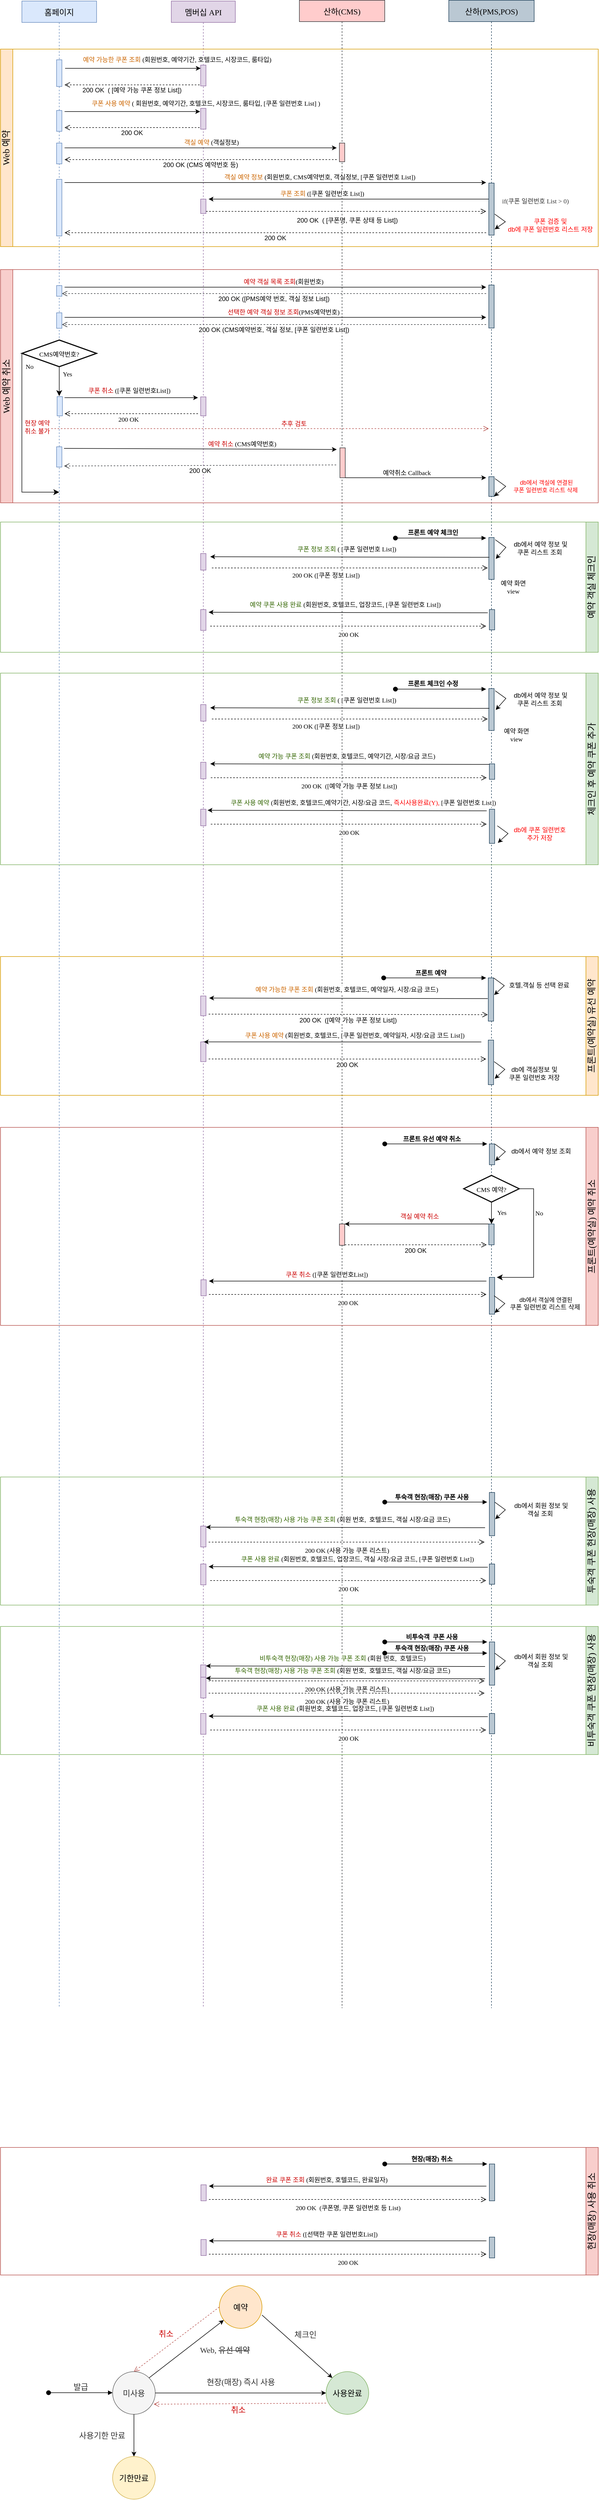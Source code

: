 <mxfile version="20.8.16" type="github">
  <diagram name="페이지-1" id="i2_iW8WWWB51VXID4rfu">
    <mxGraphModel dx="1259" dy="715" grid="1" gridSize="10" guides="1" tooltips="1" connect="1" arrows="1" fold="1" page="1" pageScale="1" pageWidth="1654" pageHeight="2336" math="0" shadow="0">
      <root>
        <mxCell id="0" />
        <mxCell id="1" parent="0" />
        <mxCell id="uAVWBllw0vdzFXxvWoM9-3" value="멤버십 API" style="shape=umlLifeline;perimeter=lifelinePerimeter;container=1;collapsible=0;recursiveResize=0;rounded=0;shadow=0;strokeWidth=1;fillColor=#e1d5e7;strokeColor=#9673a6;size=40;fontFamily=Verdana;fontSize=15;" parent="1" vertex="1">
          <mxGeometry x="320" y="80" width="120" height="3760" as="geometry" />
        </mxCell>
        <mxCell id="uAVWBllw0vdzFXxvWoM9-4" value="" style="points=[];perimeter=orthogonalPerimeter;rounded=0;shadow=0;strokeWidth=1;fillColor=#e1d5e7;strokeColor=#9673a6;" parent="uAVWBllw0vdzFXxvWoM9-3" vertex="1">
          <mxGeometry x="55" y="201" width="10" height="39" as="geometry" />
        </mxCell>
        <mxCell id="uAVWBllw0vdzFXxvWoM9-6" value="홈페이지" style="shape=umlLifeline;perimeter=lifelinePerimeter;container=1;collapsible=0;recursiveResize=0;rounded=0;shadow=0;strokeWidth=1;fillColor=#dae8fc;strokeColor=#6c8ebf;fontFamily=Verdana;fontSize=15;" parent="1" vertex="1">
          <mxGeometry x="40" y="80" width="140" height="3760" as="geometry" />
        </mxCell>
        <mxCell id="uAVWBllw0vdzFXxvWoM9-31" value="" style="points=[];perimeter=orthogonalPerimeter;rounded=0;shadow=0;strokeWidth=1;fillColor=#dae8fc;strokeColor=#6c8ebf;" parent="1" vertex="1">
          <mxGeometry x="105" y="190" width="10" height="50" as="geometry" />
        </mxCell>
        <mxCell id="uAVWBllw0vdzFXxvWoM9-9" value="산하(CMS)" style="shape=umlLifeline;perimeter=lifelinePerimeter;container=1;collapsible=0;recursiveResize=0;rounded=0;shadow=0;strokeWidth=1;fillColor=#ffcccc;strokeColor=#36393d;fontFamily=Verdana;fontSize=15;" parent="1" vertex="1">
          <mxGeometry x="560" y="78.5" width="160" height="3761.5" as="geometry" />
        </mxCell>
        <mxCell id="uAVWBllw0vdzFXxvWoM9-14" value="" style="endArrow=classic;html=1;rounded=0;entryX=-0.1;entryY=0.154;entryDx=0;entryDy=0;entryPerimeter=0;" parent="1" target="uAVWBllw0vdzFXxvWoM9-4" edge="1">
          <mxGeometry width="50" height="50" relative="1" as="geometry">
            <mxPoint x="120" y="287" as="sourcePoint" />
            <mxPoint x="340" y="287" as="targetPoint" />
          </mxGeometry>
        </mxCell>
        <mxCell id="uAVWBllw0vdzFXxvWoM9-17" value="&lt;font color=&quot;#cc6600&quot;&gt;쿠폰 사용 예약&lt;/font&gt; ( 회원번호, 예약기간, 호텔코드, 시장코드, 룸타입, [쿠폰 일련번호 List] )&amp;nbsp;" style="edgeLabel;html=1;align=center;verticalAlign=middle;resizable=0;points=[];fontFamily=Verdana;fontSize=12;" parent="uAVWBllw0vdzFXxvWoM9-14" vertex="1" connectable="0">
          <mxGeometry x="0.45" y="2" relative="1" as="geometry">
            <mxPoint x="82" y="-13" as="offset" />
          </mxGeometry>
        </mxCell>
        <mxCell id="uAVWBllw0vdzFXxvWoM9-16" value="200 OK" style="verticalAlign=bottom;endArrow=open;dashed=1;endSize=8;shadow=0;strokeWidth=1;fontSize=12;exitX=-0.2;exitY=0.769;exitDx=0;exitDy=0;exitPerimeter=0;" parent="1" edge="1">
          <mxGeometry y="19" relative="1" as="geometry">
            <mxPoint x="120" y="317" as="targetPoint" />
            <mxPoint x="373" y="316.991" as="sourcePoint" />
            <mxPoint as="offset" />
          </mxGeometry>
        </mxCell>
        <mxCell id="uAVWBllw0vdzFXxvWoM9-21" value="" style="endArrow=classic;html=1;rounded=0;" parent="1" edge="1">
          <mxGeometry width="50" height="50" relative="1" as="geometry">
            <mxPoint x="120" y="355" as="sourcePoint" />
            <mxPoint x="630" y="355" as="targetPoint" />
          </mxGeometry>
        </mxCell>
        <mxCell id="uAVWBllw0vdzFXxvWoM9-22" value="&lt;font color=&quot;#cc6600&quot;&gt;객실 예약&lt;/font&gt; (객실정보)" style="edgeLabel;html=1;align=center;verticalAlign=middle;resizable=0;points=[];fontFamily=Verdana;fontSize=12;" parent="uAVWBllw0vdzFXxvWoM9-21" vertex="1" connectable="0">
          <mxGeometry x="0.45" y="2" relative="1" as="geometry">
            <mxPoint x="-95" y="-8" as="offset" />
          </mxGeometry>
        </mxCell>
        <mxCell id="uAVWBllw0vdzFXxvWoM9-26" value="Web 예약" style="swimlane;horizontal=0;whiteSpace=wrap;html=1;startSize=23;fillColor=#ffe6cc;strokeColor=#d79b00;fontFamily=Verdana;fontSize=17;fontStyle=0" parent="1" vertex="1">
          <mxGeometry y="170" width="1120" height="370" as="geometry" />
        </mxCell>
        <mxCell id="uAVWBllw0vdzFXxvWoM9-20" value="" style="points=[];perimeter=orthogonalPerimeter;rounded=0;shadow=0;strokeWidth=1;fillColor=#ffcccc;strokeColor=#36393d;" parent="uAVWBllw0vdzFXxvWoM9-26" vertex="1">
          <mxGeometry x="635" y="176" width="10" height="35" as="geometry" />
        </mxCell>
        <mxCell id="uAVWBllw0vdzFXxvWoM9-55" value="" style="points=[];perimeter=orthogonalPerimeter;rounded=0;shadow=0;strokeWidth=1;fillColor=#e1d5e7;strokeColor=#9673a6;" parent="uAVWBllw0vdzFXxvWoM9-26" vertex="1">
          <mxGeometry x="375" y="30" width="10" height="39" as="geometry" />
        </mxCell>
        <mxCell id="uAVWBllw0vdzFXxvWoM9-56" value="" style="endArrow=classic;html=1;rounded=0;entryX=-0.1;entryY=0.154;entryDx=0;entryDy=0;entryPerimeter=0;" parent="uAVWBllw0vdzFXxvWoM9-26" edge="1">
          <mxGeometry width="50" height="50" relative="1" as="geometry">
            <mxPoint x="121" y="36" as="sourcePoint" />
            <mxPoint x="375" y="36.006" as="targetPoint" />
          </mxGeometry>
        </mxCell>
        <mxCell id="uAVWBllw0vdzFXxvWoM9-57" value="&lt;font color=&quot;#cc6600&quot;&gt;예약 가능한 쿠폰 조회&lt;/font&gt; (회원번호, 예약기간, 호텔코드, 시장코드, 룸타입)&amp;nbsp;" style="edgeLabel;html=1;align=center;verticalAlign=middle;resizable=0;points=[];fontFamily=Verdana;fontSize=12;" parent="uAVWBllw0vdzFXxvWoM9-56" vertex="1" connectable="0">
          <mxGeometry x="0.45" y="2" relative="1" as="geometry">
            <mxPoint x="27" y="-14" as="offset" />
          </mxGeometry>
        </mxCell>
        <mxCell id="uAVWBllw0vdzFXxvWoM9-58" value="200 OK  ( [예약 가능 쿠폰 정보 List])" style="verticalAlign=bottom;endArrow=open;dashed=1;endSize=8;shadow=0;strokeWidth=1;fontSize=12;exitX=-0.2;exitY=0.769;exitDx=0;exitDy=0;exitPerimeter=0;" parent="uAVWBllw0vdzFXxvWoM9-26" edge="1">
          <mxGeometry y="19" relative="1" as="geometry">
            <mxPoint x="120" y="67" as="targetPoint" />
            <mxPoint x="373" y="66.991" as="sourcePoint" />
            <mxPoint as="offset" />
          </mxGeometry>
        </mxCell>
        <mxCell id="uAVWBllw0vdzFXxvWoM9-59" value="" style="points=[];perimeter=orthogonalPerimeter;rounded=0;shadow=0;strokeWidth=1;fillColor=#e1d5e7;strokeColor=#9673a6;" parent="uAVWBllw0vdzFXxvWoM9-26" vertex="1">
          <mxGeometry x="375" y="281" width="10" height="27" as="geometry" />
        </mxCell>
        <mxCell id="uAVWBllw0vdzFXxvWoM9-125" value="200 OK (CMS 예약번호 등)" style="verticalAlign=bottom;endArrow=open;dashed=1;endSize=8;shadow=0;strokeWidth=1;fontSize=12;" parent="uAVWBllw0vdzFXxvWoM9-26" edge="1">
          <mxGeometry y="19" relative="1" as="geometry">
            <mxPoint x="120" y="207" as="targetPoint" />
            <mxPoint x="630" y="207" as="sourcePoint" />
            <mxPoint as="offset" />
          </mxGeometry>
        </mxCell>
        <mxCell id="uAVWBllw0vdzFXxvWoM9-126" value="" style="endArrow=classic;html=1;rounded=0;" parent="uAVWBllw0vdzFXxvWoM9-26" edge="1">
          <mxGeometry width="50" height="50" relative="1" as="geometry">
            <mxPoint x="120" y="250" as="sourcePoint" />
            <mxPoint x="910" y="250" as="targetPoint" />
          </mxGeometry>
        </mxCell>
        <mxCell id="uAVWBllw0vdzFXxvWoM9-127" value="&lt;font color=&quot;#cc6600&quot;&gt;객실 예약 정보&lt;/font&gt; (회원번호, CMS예약번호, 객실정보, [쿠폰 일련번호 List])" style="edgeLabel;html=1;align=center;verticalAlign=middle;resizable=0;points=[];fontFamily=Verdana;fontSize=12;" parent="uAVWBllw0vdzFXxvWoM9-126" vertex="1" connectable="0">
          <mxGeometry x="0.45" y="2" relative="1" as="geometry">
            <mxPoint x="-95" y="-8" as="offset" />
          </mxGeometry>
        </mxCell>
        <mxCell id="uAVWBllw0vdzFXxvWoM9-23" value="200 OK" style="verticalAlign=bottom;endArrow=open;dashed=1;endSize=8;shadow=0;strokeWidth=1;fontSize=12;" parent="uAVWBllw0vdzFXxvWoM9-26" edge="1">
          <mxGeometry y="19" relative="1" as="geometry">
            <mxPoint x="120" y="344" as="targetPoint" />
            <mxPoint x="910" y="344" as="sourcePoint" />
            <mxPoint as="offset" />
          </mxGeometry>
        </mxCell>
        <mxCell id="uAVWBllw0vdzFXxvWoM9-129" value="" style="points=[];perimeter=orthogonalPerimeter;rounded=0;shadow=0;strokeWidth=1;fillColor=#dae8fc;strokeColor=#6c8ebf;" parent="uAVWBllw0vdzFXxvWoM9-26" vertex="1">
          <mxGeometry x="105" y="115" width="10" height="39" as="geometry" />
        </mxCell>
        <mxCell id="uAVWBllw0vdzFXxvWoM9-130" value="" style="points=[];perimeter=orthogonalPerimeter;rounded=0;shadow=0;strokeWidth=1;fillColor=#dae8fc;strokeColor=#6c8ebf;" parent="uAVWBllw0vdzFXxvWoM9-26" vertex="1">
          <mxGeometry x="105" y="176" width="10" height="39" as="geometry" />
        </mxCell>
        <mxCell id="uAVWBllw0vdzFXxvWoM9-131" value="" style="points=[];perimeter=orthogonalPerimeter;rounded=0;shadow=0;strokeWidth=1;fillColor=#dae8fc;strokeColor=#6c8ebf;" parent="uAVWBllw0vdzFXxvWoM9-26" vertex="1">
          <mxGeometry x="105" y="244" width="10" height="106" as="geometry" />
        </mxCell>
        <mxCell id="uAVWBllw0vdzFXxvWoM9-91" value="&lt;font color=&quot;#333333&quot;&gt;if(쿠폰 일련번호 List &amp;gt; 0)&lt;/font&gt;" style="text;html=1;strokeColor=none;fillColor=none;align=center;verticalAlign=middle;whiteSpace=wrap;rounded=0;fontSize=12;fontFamily=Verdana;fontColor=#CC0000;" parent="uAVWBllw0vdzFXxvWoM9-26" vertex="1">
          <mxGeometry x="910" y="270" width="185" height="30" as="geometry" />
        </mxCell>
        <mxCell id="uAVWBllw0vdzFXxvWoM9-60" value="" style="endArrow=classic;html=1;rounded=0;" parent="1" source="uAVWBllw0vdzFXxvWoM9-124" edge="1">
          <mxGeometry width="50" height="50" relative="1" as="geometry">
            <mxPoint x="631" y="451.045" as="sourcePoint" />
            <mxPoint x="390" y="451" as="targetPoint" />
          </mxGeometry>
        </mxCell>
        <mxCell id="uAVWBllw0vdzFXxvWoM9-61" value="&lt;font color=&quot;#cc6600&quot;&gt;쿠폰 조회&lt;/font&gt; ([쿠폰 일련번호 List])&amp;nbsp;" style="edgeLabel;html=1;align=center;verticalAlign=middle;resizable=0;points=[];fontFamily=Verdana;fontSize=12;" parent="uAVWBllw0vdzFXxvWoM9-60" vertex="1" connectable="0">
          <mxGeometry x="0.45" y="2" relative="1" as="geometry">
            <mxPoint x="68" y="-12" as="offset" />
          </mxGeometry>
        </mxCell>
        <mxCell id="uAVWBllw0vdzFXxvWoM9-62" value="200 OK  ( [쿠폰명, 쿠폰 상태 등 List])" style="verticalAlign=bottom;endArrow=open;dashed=1;endSize=8;shadow=0;strokeWidth=1;fontSize=12;exitX=1;exitY=0.852;exitDx=0;exitDy=0;exitPerimeter=0;" parent="1" edge="1">
          <mxGeometry x="0.009" y="-26" relative="1" as="geometry">
            <mxPoint x="910" y="474" as="targetPoint" />
            <mxPoint x="385" y="474.004" as="sourcePoint" />
            <mxPoint as="offset" />
          </mxGeometry>
        </mxCell>
        <mxCell id="uAVWBllw0vdzFXxvWoM9-109" value="&lt;font style=&quot;font-size: 15px;&quot;&gt;발급&lt;/font&gt;" style="html=1;verticalAlign=bottom;startArrow=oval;startFill=1;endArrow=block;startSize=8;rounded=0;fontFamily=Verdana;fontSize=12;fontColor=#333333;" parent="1" edge="1">
          <mxGeometry width="60" relative="1" as="geometry">
            <mxPoint x="90" y="4560.5" as="sourcePoint" />
            <mxPoint x="210" y="4560.5" as="targetPoint" />
          </mxGeometry>
        </mxCell>
        <mxCell id="uAVWBllw0vdzFXxvWoM9-110" value="미사용" style="ellipse;whiteSpace=wrap;html=1;aspect=fixed;fontFamily=Verdana;fontSize=15;fillColor=#f5f5f5;strokeColor=#666666;fontColor=#333333;" parent="1" vertex="1">
          <mxGeometry x="210" y="4521" width="80" height="80" as="geometry" />
        </mxCell>
        <mxCell id="uAVWBllw0vdzFXxvWoM9-111" value="예약" style="ellipse;whiteSpace=wrap;html=1;aspect=fixed;fontFamily=Verdana;fontSize=15;fillColor=#ffe6cc;strokeColor=#d79b00;" parent="1" vertex="1">
          <mxGeometry x="410" y="4360" width="80" height="80" as="geometry" />
        </mxCell>
        <mxCell id="uAVWBllw0vdzFXxvWoM9-112" value="사용완료" style="ellipse;whiteSpace=wrap;html=1;aspect=fixed;fontFamily=Verdana;fontSize=15;fillColor=#d5e8d4;strokeColor=#82b366;" parent="1" vertex="1">
          <mxGeometry x="610" y="4521" width="80" height="80" as="geometry" />
        </mxCell>
        <mxCell id="uAVWBllw0vdzFXxvWoM9-113" value="기한만료" style="ellipse;whiteSpace=wrap;html=1;aspect=fixed;fontFamily=Verdana;fontSize=15;fillColor=#fff2cc;strokeColor=#d6b656;" parent="1" vertex="1">
          <mxGeometry x="210" y="4680" width="80" height="80" as="geometry" />
        </mxCell>
        <mxCell id="uAVWBllw0vdzFXxvWoM9-114" value="Web, &lt;strike&gt;유선 예약&lt;/strike&gt;" style="endArrow=classic;html=1;rounded=0;fontFamily=Verdana;fontSize=15;fontColor=#333333;exitX=1;exitY=0;exitDx=0;exitDy=0;" parent="1" source="uAVWBllw0vdzFXxvWoM9-110" target="uAVWBllw0vdzFXxvWoM9-111" edge="1">
          <mxGeometry x="0.631" y="-45" width="50" height="50" relative="1" as="geometry">
            <mxPoint x="290" y="4430" as="sourcePoint" />
            <mxPoint x="340" y="4380" as="targetPoint" />
            <mxPoint as="offset" />
          </mxGeometry>
        </mxCell>
        <mxCell id="uAVWBllw0vdzFXxvWoM9-115" value="" style="endArrow=classic;html=1;rounded=0;fontFamily=Verdana;fontSize=15;fontColor=#333333;exitX=1;exitY=0.688;exitDx=0;exitDy=0;entryX=0;entryY=0;entryDx=0;entryDy=0;exitPerimeter=0;" parent="1" source="uAVWBllw0vdzFXxvWoM9-111" target="uAVWBllw0vdzFXxvWoM9-112" edge="1">
          <mxGeometry x="-0.3" y="32" width="50" height="50" relative="1" as="geometry">
            <mxPoint x="288.284" y="4462.716" as="sourcePoint" />
            <mxPoint x="383.784" y="4424.661" as="targetPoint" />
            <mxPoint as="offset" />
          </mxGeometry>
        </mxCell>
        <mxCell id="uAVWBllw0vdzFXxvWoM9-116" value="체크인" style="edgeLabel;html=1;align=center;verticalAlign=middle;resizable=0;points=[];fontSize=15;fontFamily=Verdana;fontColor=#333333;" parent="uAVWBllw0vdzFXxvWoM9-115" vertex="1" connectable="0">
          <mxGeometry x="-0.214" y="-2" relative="1" as="geometry">
            <mxPoint x="30" y="-12" as="offset" />
          </mxGeometry>
        </mxCell>
        <mxCell id="uAVWBllw0vdzFXxvWoM9-117" value="사용기한 만료" style="endArrow=classic;html=1;rounded=0;fontFamily=Verdana;fontSize=15;fontColor=#333333;exitX=0.5;exitY=1;exitDx=0;exitDy=0;entryX=0.5;entryY=0;entryDx=0;entryDy=0;" parent="1" source="uAVWBllw0vdzFXxvWoM9-110" target="uAVWBllw0vdzFXxvWoM9-113" edge="1">
          <mxGeometry x="-0.013" y="-60" width="50" height="50" relative="1" as="geometry">
            <mxPoint x="314.504" y="4528.056" as="sourcePoint" />
            <mxPoint x="410.004" y="4490.001" as="targetPoint" />
            <mxPoint as="offset" />
          </mxGeometry>
        </mxCell>
        <mxCell id="uAVWBllw0vdzFXxvWoM9-118" value="현장(매장) 즉시 사용" style="endArrow=classic;html=1;rounded=0;fontFamily=Verdana;fontSize=15;fontColor=#333333;exitX=1;exitY=0.5;exitDx=0;exitDy=0;entryX=0;entryY=0.5;entryDx=0;entryDy=0;" parent="1" source="uAVWBllw0vdzFXxvWoM9-110" target="uAVWBllw0vdzFXxvWoM9-112" edge="1">
          <mxGeometry x="0.001" y="20" width="50" height="50" relative="1" as="geometry">
            <mxPoint x="288.284" y="4462.716" as="sourcePoint" />
            <mxPoint x="383.784" y="4424.661" as="targetPoint" />
            <mxPoint y="-1" as="offset" />
          </mxGeometry>
        </mxCell>
        <mxCell id="uAVWBllw0vdzFXxvWoM9-122" value="취소" style="verticalAlign=bottom;endArrow=open;dashed=1;endSize=8;shadow=0;strokeWidth=1;fontSize=15;exitX=0;exitY=0.5;exitDx=0;exitDy=0;entryX=0.5;entryY=0;entryDx=0;entryDy=0;fontColor=#CC0000;fillColor=#f8cecc;strokeColor=#b85450;" parent="1" source="uAVWBllw0vdzFXxvWoM9-111" target="uAVWBllw0vdzFXxvWoM9-110" edge="1">
          <mxGeometry x="0.156" y="-12" relative="1" as="geometry">
            <mxPoint x="288.284" y="4599.284" as="targetPoint" />
            <mxPoint x="631.716" y="4599.284" as="sourcePoint" />
            <mxPoint as="offset" />
          </mxGeometry>
        </mxCell>
        <mxCell id="uAVWBllw0vdzFXxvWoM9-123" value="취소" style="verticalAlign=bottom;endArrow=open;dashed=1;endSize=8;shadow=0;strokeWidth=1;fontSize=15;exitX=0;exitY=0.738;exitDx=0;exitDy=0;entryX=0.963;entryY=0.763;entryDx=0;entryDy=0;fontColor=#CC0000;fillColor=#f8cecc;strokeColor=#b85450;entryPerimeter=0;exitPerimeter=0;" parent="1" source="uAVWBllw0vdzFXxvWoM9-112" target="uAVWBllw0vdzFXxvWoM9-110" edge="1">
          <mxGeometry x="0.019" y="22" relative="1" as="geometry">
            <mxPoint x="340" y="4701" as="targetPoint" />
            <mxPoint x="500" y="4580" as="sourcePoint" />
            <mxPoint as="offset" />
          </mxGeometry>
        </mxCell>
        <mxCell id="uAVWBllw0vdzFXxvWoM9-124" value="산하(PMS,POS)" style="shape=umlLifeline;perimeter=lifelinePerimeter;container=1;collapsible=0;recursiveResize=0;rounded=0;shadow=0;strokeWidth=1;fillColor=#bac8d3;strokeColor=#23445d;fontFamily=Verdana;fontSize=15;" parent="1" vertex="1">
          <mxGeometry x="840" y="78.5" width="160" height="3761.5" as="geometry" />
        </mxCell>
        <mxCell id="uAVWBllw0vdzFXxvWoM9-128" value="" style="points=[];perimeter=orthogonalPerimeter;rounded=0;shadow=0;strokeWidth=1;fillColor=#bac8d3;strokeColor=#23445d;" parent="uAVWBllw0vdzFXxvWoM9-124" vertex="1">
          <mxGeometry x="75" y="342.5" width="10" height="97.5" as="geometry" />
        </mxCell>
        <mxCell id="uAVWBllw0vdzFXxvWoM9-5" value="&lt;font color=&quot;#ff0000&quot; style=&quot;font-size: 12px;&quot;&gt;쿠폰 검증 및 &lt;br&gt;db에 쿠폰 일련번호 리스트 저장&lt;/font&gt;" style="endArrow=classic;html=1;rounded=0;exitX=1;exitY=0.605;exitDx=0;exitDy=0;exitPerimeter=0;entryX=1;entryY=0.943;entryDx=0;entryDy=0;entryPerimeter=0;" parent="uAVWBllw0vdzFXxvWoM9-124" edge="1">
          <mxGeometry x="0.006" y="84" width="50" height="50" relative="1" as="geometry">
            <mxPoint x="86" y="400.487" as="sourcePoint" />
            <mxPoint x="86" y="428.995" as="targetPoint" />
            <Array as="points">
              <mxPoint x="106" y="414.98" />
            </Array>
            <mxPoint x="36" y="-62" as="offset" />
          </mxGeometry>
        </mxCell>
        <mxCell id="uAVWBllw0vdzFXxvWoM9-190" value="" style="points=[];perimeter=orthogonalPerimeter;rounded=0;shadow=0;strokeWidth=1;fillColor=#bac8d3;strokeColor=#23445d;" parent="uAVWBllw0vdzFXxvWoM9-124" vertex="1">
          <mxGeometry x="75" y="1006.5" width="10" height="78.5" as="geometry" />
        </mxCell>
        <mxCell id="uAVWBllw0vdzFXxvWoM9-313" value="예약&amp;nbsp;객실 체크인" style="swimlane;horizontal=0;whiteSpace=wrap;html=1;startSize=23;fillColor=#d5e8d4;strokeColor=#82b366;fontFamily=Verdana;fontSize=17;fontStyle=0;direction=west;" parent="1" vertex="1">
          <mxGeometry y="1056" width="1120" height="244" as="geometry" />
        </mxCell>
        <mxCell id="uAVWBllw0vdzFXxvWoM9-314" value="" style="points=[];perimeter=orthogonalPerimeter;rounded=0;shadow=0;strokeWidth=1;fillColor=#e1d5e7;strokeColor=#9673a6;" parent="uAVWBllw0vdzFXxvWoM9-313" vertex="1">
          <mxGeometry x="375" y="164" width="10" height="39" as="geometry" />
        </mxCell>
        <mxCell id="uAVWBllw0vdzFXxvWoM9-315" value="" style="endArrow=classic;html=1;rounded=0;" parent="uAVWBllw0vdzFXxvWoM9-313" edge="1">
          <mxGeometry width="50" height="50" relative="1" as="geometry">
            <mxPoint x="913" y="170" as="sourcePoint" />
            <mxPoint x="390" y="169" as="targetPoint" />
          </mxGeometry>
        </mxCell>
        <mxCell id="uAVWBllw0vdzFXxvWoM9-316" value="&lt;font color=&quot;#336600&quot; style=&quot;font-size: 12px;&quot;&gt;예약 쿠폰 사용 완료&lt;/font&gt;&lt;font color=&quot;#cc0000&quot; style=&quot;font-size: 12px;&quot;&gt;&amp;nbsp;&lt;/font&gt;(회원번호, 호텔코드, 업장코드,&amp;nbsp;[쿠폰 일련번호 List])&amp;nbsp;" style="edgeLabel;html=1;align=center;verticalAlign=middle;resizable=0;points=[];fontFamily=Verdana;fontSize=12;" parent="uAVWBllw0vdzFXxvWoM9-315" vertex="1" connectable="0">
          <mxGeometry x="0.45" y="2" relative="1" as="geometry">
            <mxPoint x="113" y="-17" as="offset" />
          </mxGeometry>
        </mxCell>
        <mxCell id="uAVWBllw0vdzFXxvWoM9-317" value="200 OK" style="verticalAlign=bottom;endArrow=open;dashed=1;endSize=8;shadow=0;strokeWidth=1;fontFamily=Verdana;fontSize=12;" parent="uAVWBllw0vdzFXxvWoM9-313" edge="1">
          <mxGeometry x="0.004" y="-25" relative="1" as="geometry">
            <mxPoint x="910" y="195" as="targetPoint" />
            <mxPoint x="393" y="195" as="sourcePoint" />
            <mxPoint as="offset" />
          </mxGeometry>
        </mxCell>
        <mxCell id="uAVWBllw0vdzFXxvWoM9-318" value="&lt;b&gt;프론트 예약 체크인&lt;/b&gt;" style="html=1;verticalAlign=bottom;startArrow=oval;startFill=1;endArrow=block;startSize=8;rounded=0;fontFamily=Verdana;fontSize=12;fontColor=#000000;" parent="uAVWBllw0vdzFXxvWoM9-313" edge="1">
          <mxGeometry x="-0.176" y="1" width="60" relative="1" as="geometry">
            <mxPoint x="740" y="30" as="sourcePoint" />
            <mxPoint x="910" y="30" as="targetPoint" />
            <mxPoint as="offset" />
          </mxGeometry>
        </mxCell>
        <mxCell id="uAVWBllw0vdzFXxvWoM9-319" value="&lt;font style=&quot;font-size: 12px;&quot;&gt;&amp;nbsp;db에서 예약 정보 및 &lt;br&gt;쿠폰 리스트 조회&lt;/font&gt;" style="endArrow=classic;html=1;rounded=0;exitX=1;exitY=0.605;exitDx=0;exitDy=0;exitPerimeter=0;" parent="uAVWBllw0vdzFXxvWoM9-313" edge="1">
          <mxGeometry x="-0.075" y="63" width="50" height="50" relative="1" as="geometry">
            <mxPoint x="927" y="32.997" as="sourcePoint" />
            <mxPoint x="928" y="69" as="targetPoint" />
            <Array as="points">
              <mxPoint x="947" y="47.49" />
            </Array>
            <mxPoint x="16" y="-40" as="offset" />
          </mxGeometry>
        </mxCell>
        <mxCell id="uAVWBllw0vdzFXxvWoM9-334" value="" style="points=[];perimeter=orthogonalPerimeter;rounded=0;shadow=0;strokeWidth=1;fillColor=#e1d5e7;strokeColor=#9673a6;" parent="uAVWBllw0vdzFXxvWoM9-313" vertex="1">
          <mxGeometry x="375" y="59" width="10" height="31" as="geometry" />
        </mxCell>
        <mxCell id="uAVWBllw0vdzFXxvWoM9-335" value="" style="endArrow=classic;html=1;rounded=0;" parent="uAVWBllw0vdzFXxvWoM9-313" edge="1">
          <mxGeometry width="50" height="50" relative="1" as="geometry">
            <mxPoint x="916" y="66" as="sourcePoint" />
            <mxPoint x="393" y="65" as="targetPoint" />
          </mxGeometry>
        </mxCell>
        <mxCell id="uAVWBllw0vdzFXxvWoM9-336" value="&lt;font color=&quot;#336600&quot; style=&quot;font-size: 12px;&quot;&gt;쿠폰 정보 조회&lt;/font&gt;&lt;font color=&quot;#cc0000&quot; style=&quot;font-size: 12px;&quot;&gt;&amp;nbsp;&lt;/font&gt;( [쿠폰 일련번호 List])&amp;nbsp;" style="edgeLabel;html=1;align=center;verticalAlign=middle;resizable=0;points=[];fontFamily=Verdana;fontSize=12;" parent="uAVWBllw0vdzFXxvWoM9-335" vertex="1" connectable="0">
          <mxGeometry x="0.45" y="2" relative="1" as="geometry">
            <mxPoint x="113" y="-17" as="offset" />
          </mxGeometry>
        </mxCell>
        <mxCell id="uAVWBllw0vdzFXxvWoM9-337" value="200 OK ([쿠폰 정보 List])" style="verticalAlign=bottom;endArrow=open;dashed=1;endSize=8;shadow=0;strokeWidth=1;fontFamily=Verdana;fontSize=12;" parent="uAVWBllw0vdzFXxvWoM9-313" edge="1">
          <mxGeometry x="-0.172" y="-23" relative="1" as="geometry">
            <mxPoint x="913" y="86" as="targetPoint" />
            <mxPoint x="396" y="86" as="sourcePoint" />
            <mxPoint as="offset" />
          </mxGeometry>
        </mxCell>
        <mxCell id="uAVWBllw0vdzFXxvWoM9-338" value="예약 화면 view" style="text;html=1;strokeColor=none;fillColor=none;align=center;verticalAlign=middle;whiteSpace=wrap;rounded=0;fontSize=12;fontFamily=Verdana;fontColor=#000000;" parent="uAVWBllw0vdzFXxvWoM9-313" vertex="1">
          <mxGeometry x="931" y="107" width="60" height="30" as="geometry" />
        </mxCell>
        <mxCell id="uAVWBllw0vdzFXxvWoM9-344" value="" style="shape=waypoint;sketch=0;fillStyle=solid;size=6;pointerEvents=1;points=[];fillColor=none;resizable=0;rotatable=0;perimeter=centerPerimeter;snapToPoint=1;fontFamily=Verdana;fontSize=12;fontColor=#000000;" parent="uAVWBllw0vdzFXxvWoM9-313" vertex="1">
          <mxGeometry x="911" y="161" width="20" height="20" as="geometry" />
        </mxCell>
        <mxCell id="uAVWBllw0vdzFXxvWoM9-347" value="" style="points=[];perimeter=orthogonalPerimeter;rounded=0;shadow=0;strokeWidth=1;fillColor=#bac8d3;strokeColor=#23445d;" parent="uAVWBllw0vdzFXxvWoM9-313" vertex="1">
          <mxGeometry x="916" y="164" width="10" height="38" as="geometry" />
        </mxCell>
        <mxCell id="uAVWBllw0vdzFXxvWoM9-591" value="현장(매장) 사용 취소" style="swimlane;horizontal=0;whiteSpace=wrap;html=1;startSize=23;fillColor=#f8cecc;strokeColor=#b85450;fontFamily=Verdana;fontSize=17;fontStyle=0;direction=west;" parent="1" vertex="1">
          <mxGeometry y="4101" width="1120" height="239" as="geometry" />
        </mxCell>
        <mxCell id="uAVWBllw0vdzFXxvWoM9-592" value="" style="points=[];perimeter=orthogonalPerimeter;rounded=0;shadow=0;strokeWidth=1;fillColor=#bac8d3;strokeColor=#23445d;" parent="uAVWBllw0vdzFXxvWoM9-591" vertex="1">
          <mxGeometry x="916" y="31" width="10" height="69" as="geometry" />
        </mxCell>
        <mxCell id="uAVWBllw0vdzFXxvWoM9-593" value="&lt;b&gt;현장(매장) 취소&lt;/b&gt;" style="html=1;verticalAlign=bottom;startArrow=oval;startFill=1;endArrow=block;startSize=8;rounded=0;fontFamily=Verdana;fontSize=12;fontColor=#000000;" parent="uAVWBllw0vdzFXxvWoM9-591" edge="1">
          <mxGeometry x="-0.082" width="60" relative="1" as="geometry">
            <mxPoint x="720" y="31" as="sourcePoint" />
            <mxPoint x="912" y="31" as="targetPoint" />
            <mxPoint as="offset" />
          </mxGeometry>
        </mxCell>
        <mxCell id="uAVWBllw0vdzFXxvWoM9-604" value="" style="points=[];perimeter=orthogonalPerimeter;rounded=0;shadow=0;strokeWidth=1;fillColor=#bac8d3;strokeColor=#23445d;" parent="uAVWBllw0vdzFXxvWoM9-591" vertex="1">
          <mxGeometry x="916" y="168" width="10" height="39" as="geometry" />
        </mxCell>
        <mxCell id="uAVWBllw0vdzFXxvWoM9-605" value="" style="points=[];perimeter=orthogonalPerimeter;rounded=0;shadow=0;strokeWidth=1;fillColor=#e1d5e7;strokeColor=#9673a6;" parent="uAVWBllw0vdzFXxvWoM9-591" vertex="1">
          <mxGeometry x="375.5" y="172.5" width="10" height="30" as="geometry" />
        </mxCell>
        <mxCell id="uAVWBllw0vdzFXxvWoM9-606" value="200 OK" style="verticalAlign=bottom;endArrow=open;dashed=1;endSize=8;shadow=0;strokeWidth=1;fontFamily=Verdana;fontSize=12;" parent="uAVWBllw0vdzFXxvWoM9-591" edge="1">
          <mxGeometry x="0.004" y="-25" relative="1" as="geometry">
            <mxPoint x="910.5" y="200" as="targetPoint" />
            <mxPoint x="390.5" y="200" as="sourcePoint" />
            <mxPoint as="offset" />
          </mxGeometry>
        </mxCell>
        <mxCell id="uAVWBllw0vdzFXxvWoM9-607" value="" style="endArrow=classic;html=1;rounded=0;" parent="uAVWBllw0vdzFXxvWoM9-591" edge="1">
          <mxGeometry width="50" height="50" relative="1" as="geometry">
            <mxPoint x="910.5" y="175" as="sourcePoint" />
            <mxPoint x="390.5" y="175" as="targetPoint" />
          </mxGeometry>
        </mxCell>
        <mxCell id="uAVWBllw0vdzFXxvWoM9-608" value="&lt;font color=&quot;#cc0000&quot;&gt;쿠폰 취소&lt;/font&gt; ([선택한 쿠폰 일련번호List])" style="edgeLabel;html=1;align=center;verticalAlign=middle;resizable=0;points=[];fontFamily=Verdana;fontSize=12;" parent="uAVWBllw0vdzFXxvWoM9-607" vertex="1" connectable="0">
          <mxGeometry x="0.45" y="2" relative="1" as="geometry">
            <mxPoint x="77" y="-14" as="offset" />
          </mxGeometry>
        </mxCell>
        <mxCell id="uAVWBllw0vdzFXxvWoM9-629" value="" style="points=[];perimeter=orthogonalPerimeter;rounded=0;shadow=0;strokeWidth=1;fillColor=#e1d5e7;strokeColor=#9673a6;" parent="uAVWBllw0vdzFXxvWoM9-591" vertex="1">
          <mxGeometry x="375.5" y="70" width="10" height="30" as="geometry" />
        </mxCell>
        <mxCell id="uAVWBllw0vdzFXxvWoM9-630" value="200 OK  (쿠폰명, 쿠폰 일련번호 등 List)" style="verticalAlign=bottom;endArrow=open;dashed=1;endSize=8;shadow=0;strokeWidth=1;fontFamily=Verdana;fontSize=12;" parent="uAVWBllw0vdzFXxvWoM9-591" edge="1">
          <mxGeometry x="0.004" y="-25" relative="1" as="geometry">
            <mxPoint x="910.5" y="97.5" as="targetPoint" />
            <mxPoint x="390.5" y="97.5" as="sourcePoint" />
            <mxPoint as="offset" />
          </mxGeometry>
        </mxCell>
        <mxCell id="uAVWBllw0vdzFXxvWoM9-631" value="" style="endArrow=classic;html=1;rounded=0;" parent="uAVWBllw0vdzFXxvWoM9-591" edge="1">
          <mxGeometry width="50" height="50" relative="1" as="geometry">
            <mxPoint x="910.5" y="72.5" as="sourcePoint" />
            <mxPoint x="390.5" y="72.5" as="targetPoint" />
          </mxGeometry>
        </mxCell>
        <mxCell id="uAVWBllw0vdzFXxvWoM9-632" value="&lt;font color=&quot;#cc0000&quot;&gt;완료 쿠폰 조회&amp;nbsp;&lt;/font&gt;(회원번호, 호텔코드, 완료일자)" style="edgeLabel;html=1;align=center;verticalAlign=middle;resizable=0;points=[];fontFamily=Verdana;fontSize=12;" parent="uAVWBllw0vdzFXxvWoM9-631" vertex="1" connectable="0">
          <mxGeometry x="0.45" y="2" relative="1" as="geometry">
            <mxPoint x="77" y="-14" as="offset" />
          </mxGeometry>
        </mxCell>
        <mxCell id="icKMJ_c1SCLkyprjgb4T-1" value="" style="points=[];perimeter=orthogonalPerimeter;rounded=0;shadow=0;strokeWidth=1;fillColor=#bac8d3;strokeColor=#23445d;" parent="1" vertex="1">
          <mxGeometry x="915" y="612" width="10" height="80.5" as="geometry" />
        </mxCell>
        <mxCell id="icKMJ_c1SCLkyprjgb4T-2" value="Web 예약 취소" style="swimlane;horizontal=0;whiteSpace=wrap;html=1;startSize=23;fillColor=#f8cecc;strokeColor=#b85450;fontFamily=Verdana;fontSize=17;fontStyle=0" parent="1" vertex="1">
          <mxGeometry y="583" width="1120" height="437" as="geometry" />
        </mxCell>
        <mxCell id="icKMJ_c1SCLkyprjgb4T-3" value="" style="endArrow=classic;html=1;rounded=0;" parent="icKMJ_c1SCLkyprjgb4T-2" edge="1">
          <mxGeometry width="50" height="50" relative="1" as="geometry">
            <mxPoint x="120" y="33" as="sourcePoint" />
            <mxPoint x="910" y="33" as="targetPoint" />
          </mxGeometry>
        </mxCell>
        <mxCell id="icKMJ_c1SCLkyprjgb4T-4" value="&lt;font color=&quot;#cc0000&quot;&gt;예약 객실 목록 조회&lt;/font&gt;(회원번호)" style="edgeLabel;html=1;align=center;verticalAlign=middle;resizable=0;points=[];fontFamily=Verdana;fontSize=12;" parent="icKMJ_c1SCLkyprjgb4T-3" vertex="1" connectable="0">
          <mxGeometry x="0.45" y="2" relative="1" as="geometry">
            <mxPoint x="-163" y="-8" as="offset" />
          </mxGeometry>
        </mxCell>
        <mxCell id="icKMJ_c1SCLkyprjgb4T-5" value="200 OK ([PMS예약 번호, 객실 정보 List])" style="verticalAlign=bottom;endArrow=open;dashed=1;endSize=8;shadow=0;strokeWidth=1;fontSize=12;fillColor=#ffcccc;strokeColor=#36393d;" parent="icKMJ_c1SCLkyprjgb4T-2" edge="1">
          <mxGeometry y="19" relative="1" as="geometry">
            <mxPoint x="115" y="45" as="targetPoint" />
            <mxPoint x="910" y="45" as="sourcePoint" />
            <mxPoint as="offset" />
          </mxGeometry>
        </mxCell>
        <mxCell id="icKMJ_c1SCLkyprjgb4T-6" value="" style="endArrow=classic;html=1;rounded=0;" parent="icKMJ_c1SCLkyprjgb4T-2" edge="1">
          <mxGeometry width="50" height="50" relative="1" as="geometry">
            <mxPoint x="119" y="335" as="sourcePoint" />
            <mxPoint x="630" y="337" as="targetPoint" />
          </mxGeometry>
        </mxCell>
        <mxCell id="icKMJ_c1SCLkyprjgb4T-7" value="&lt;font color=&quot;#cc0000&quot; style=&quot;font-size: 12px;&quot;&gt;예약 취소&lt;/font&gt; (CMS예약번호)&amp;nbsp;" style="edgeLabel;html=1;align=center;verticalAlign=middle;resizable=0;points=[];fontFamily=Verdana;fontSize=12;" parent="icKMJ_c1SCLkyprjgb4T-6" vertex="1" connectable="0">
          <mxGeometry x="0.45" y="2" relative="1" as="geometry">
            <mxPoint x="-36" y="-8" as="offset" />
          </mxGeometry>
        </mxCell>
        <mxCell id="icKMJ_c1SCLkyprjgb4T-8" value="" style="points=[];perimeter=orthogonalPerimeter;rounded=0;shadow=0;strokeWidth=1;fillColor=#dae8fc;strokeColor=#6c8ebf;" parent="icKMJ_c1SCLkyprjgb4T-2" vertex="1">
          <mxGeometry x="105" y="30" width="10" height="20" as="geometry" />
        </mxCell>
        <mxCell id="icKMJ_c1SCLkyprjgb4T-9" value="" style="endArrow=classic;html=1;rounded=0;" parent="icKMJ_c1SCLkyprjgb4T-2" edge="1">
          <mxGeometry width="50" height="50" relative="1" as="geometry">
            <mxPoint x="120" y="89.5" as="sourcePoint" />
            <mxPoint x="910" y="89.5" as="targetPoint" />
          </mxGeometry>
        </mxCell>
        <mxCell id="icKMJ_c1SCLkyprjgb4T-10" value="&lt;font color=&quot;#cc0000&quot;&gt;선택한 예약 객실 정보 조회&lt;/font&gt;(PMS예약번호)" style="edgeLabel;html=1;align=center;verticalAlign=middle;resizable=0;points=[];fontFamily=Verdana;fontSize=12;" parent="icKMJ_c1SCLkyprjgb4T-9" vertex="1" connectable="0">
          <mxGeometry x="0.45" y="2" relative="1" as="geometry">
            <mxPoint x="-163" y="-8" as="offset" />
          </mxGeometry>
        </mxCell>
        <mxCell id="icKMJ_c1SCLkyprjgb4T-11" value="200 OK (CMS예약번호, 객실 정보, [쿠폰 일련번호 List])" style="verticalAlign=bottom;endArrow=open;dashed=1;endSize=8;shadow=0;strokeWidth=1;fontSize=12;fillColor=#ffcccc;strokeColor=#36393d;" parent="icKMJ_c1SCLkyprjgb4T-2" edge="1">
          <mxGeometry y="19" relative="1" as="geometry">
            <mxPoint x="115" y="103" as="targetPoint" />
            <mxPoint x="910" y="103" as="sourcePoint" />
            <mxPoint as="offset" />
          </mxGeometry>
        </mxCell>
        <mxCell id="icKMJ_c1SCLkyprjgb4T-12" value="" style="points=[];perimeter=orthogonalPerimeter;rounded=0;shadow=0;strokeWidth=1;fillColor=#ffcccc;strokeColor=#36393d;" parent="icKMJ_c1SCLkyprjgb4T-2" vertex="1">
          <mxGeometry x="636" y="334" width="10" height="56" as="geometry" />
        </mxCell>
        <mxCell id="icKMJ_c1SCLkyprjgb4T-13" value="200 OK" style="verticalAlign=bottom;endArrow=open;dashed=1;endSize=8;shadow=0;strokeWidth=1;fontSize=12;fillColor=#ffcccc;strokeColor=#36393d;" parent="icKMJ_c1SCLkyprjgb4T-2" edge="1">
          <mxGeometry y="19" relative="1" as="geometry">
            <mxPoint x="119" y="368" as="targetPoint" />
            <mxPoint x="629" y="366" as="sourcePoint" />
            <mxPoint as="offset" />
          </mxGeometry>
        </mxCell>
        <mxCell id="icKMJ_c1SCLkyprjgb4T-14" value="" style="points=[];perimeter=orthogonalPerimeter;rounded=0;shadow=0;strokeWidth=1;fillColor=#bac8d3;strokeColor=#23445d;" parent="icKMJ_c1SCLkyprjgb4T-2" vertex="1">
          <mxGeometry x="915" y="388" width="10" height="37" as="geometry" />
        </mxCell>
        <mxCell id="icKMJ_c1SCLkyprjgb4T-15" value="" style="endArrow=classic;html=1;rounded=0;" parent="icKMJ_c1SCLkyprjgb4T-2" edge="1">
          <mxGeometry width="50" height="50" relative="1" as="geometry">
            <mxPoint x="646" y="390" as="sourcePoint" />
            <mxPoint x="910" y="390" as="targetPoint" />
          </mxGeometry>
        </mxCell>
        <mxCell id="icKMJ_c1SCLkyprjgb4T-16" value="예약취소 Callback" style="edgeLabel;html=1;align=center;verticalAlign=middle;resizable=0;points=[];fontFamily=Verdana;fontSize=12;" parent="icKMJ_c1SCLkyprjgb4T-15" vertex="1" connectable="0">
          <mxGeometry x="0.45" y="2" relative="1" as="geometry">
            <mxPoint x="-77" y="-7" as="offset" />
          </mxGeometry>
        </mxCell>
        <mxCell id="icKMJ_c1SCLkyprjgb4T-17" value="" style="points=[];perimeter=orthogonalPerimeter;rounded=0;shadow=0;strokeWidth=1;fillColor=#e1d5e7;strokeColor=#9673a6;" parent="icKMJ_c1SCLkyprjgb4T-2" vertex="1">
          <mxGeometry x="375" y="238.5" width="10" height="35.5" as="geometry" />
        </mxCell>
        <mxCell id="icKMJ_c1SCLkyprjgb4T-18" value="200 OK" style="verticalAlign=bottom;endArrow=open;dashed=1;endSize=8;shadow=0;strokeWidth=1;fontFamily=Verdana;fontSize=12;" parent="icKMJ_c1SCLkyprjgb4T-2" edge="1">
          <mxGeometry x="0.04" y="20" relative="1" as="geometry">
            <mxPoint x="120" y="270" as="targetPoint" />
            <mxPoint x="370" y="270" as="sourcePoint" />
            <mxPoint as="offset" />
          </mxGeometry>
        </mxCell>
        <mxCell id="icKMJ_c1SCLkyprjgb4T-20" value="&lt;font style=&quot;font-size: 12px;&quot;&gt;CMS예약번호?&lt;/font&gt;" style="strokeWidth=2;html=1;shape=mxgraph.flowchart.decision;whiteSpace=wrap;fontFamily=Verdana;fontSize=15;fontColor=#000000;" parent="icKMJ_c1SCLkyprjgb4T-2" vertex="1">
          <mxGeometry x="40" y="132" width="140" height="50" as="geometry" />
        </mxCell>
        <mxCell id="icKMJ_c1SCLkyprjgb4T-23" value="" style="edgeStyle=elbowEdgeStyle;elbow=vertical;endArrow=classic;html=1;curved=0;rounded=0;endSize=8;startSize=8;fontFamily=Verdana;fontSize=12;fontColor=#000000;exitX=0;exitY=0.5;exitDx=0;exitDy=0;exitPerimeter=0;" parent="icKMJ_c1SCLkyprjgb4T-2" source="icKMJ_c1SCLkyprjgb4T-20" edge="1">
          <mxGeometry width="50" height="50" relative="1" as="geometry">
            <mxPoint x="290" y="161" as="sourcePoint" />
            <mxPoint x="110" y="417" as="targetPoint" />
            <Array as="points">
              <mxPoint x="80" y="417" />
              <mxPoint x="60" y="437" />
            </Array>
          </mxGeometry>
        </mxCell>
        <mxCell id="icKMJ_c1SCLkyprjgb4T-24" value="No" style="edgeLabel;html=1;align=center;verticalAlign=middle;resizable=0;points=[];fontSize=12;fontFamily=Verdana;fontColor=#000000;" parent="icKMJ_c1SCLkyprjgb4T-23" vertex="1" connectable="0">
          <mxGeometry x="0.049" y="-3" relative="1" as="geometry">
            <mxPoint x="17" y="-148" as="offset" />
          </mxGeometry>
        </mxCell>
        <mxCell id="icKMJ_c1SCLkyprjgb4T-25" value="&lt;font style=&quot;border-color: var(--border-color);&quot; color=&quot;#cc0000&quot;&gt;현장 예약&amp;nbsp;&lt;br&gt;취소 불가&lt;/font&gt;&amp;nbsp;" style="edgeLabel;html=1;align=center;verticalAlign=middle;resizable=0;points=[];fontSize=12;fontFamily=Verdana;fontColor=#000000;" parent="icKMJ_c1SCLkyprjgb4T-23" vertex="1" connectable="0">
          <mxGeometry x="0.238" y="-4" relative="1" as="geometry">
            <mxPoint x="34" y="-67" as="offset" />
          </mxGeometry>
        </mxCell>
        <mxCell id="icKMJ_c1SCLkyprjgb4T-26" value="" style="points=[];perimeter=orthogonalPerimeter;rounded=0;shadow=0;strokeWidth=1;fillColor=#dae8fc;strokeColor=#6c8ebf;" parent="icKMJ_c1SCLkyprjgb4T-2" vertex="1">
          <mxGeometry x="105" y="81" width="10" height="29" as="geometry" />
        </mxCell>
        <mxCell id="icKMJ_c1SCLkyprjgb4T-27" value="" style="points=[];perimeter=orthogonalPerimeter;rounded=0;shadow=0;strokeWidth=1;fillColor=#dae8fc;strokeColor=#6c8ebf;" parent="icKMJ_c1SCLkyprjgb4T-2" vertex="1">
          <mxGeometry x="105" y="332" width="10" height="38" as="geometry" />
        </mxCell>
        <mxCell id="icKMJ_c1SCLkyprjgb4T-30" value="" style="points=[];perimeter=orthogonalPerimeter;rounded=0;shadow=0;strokeWidth=1;fillColor=#dae8fc;strokeColor=#6c8ebf;" parent="icKMJ_c1SCLkyprjgb4T-2" vertex="1">
          <mxGeometry x="106" y="238" width="10" height="36" as="geometry" />
        </mxCell>
        <mxCell id="icKMJ_c1SCLkyprjgb4T-33" value="&lt;font color=&quot;#ff0000&quot;&gt;&amp;nbsp;db에서 객실에 연결된&lt;br style=&quot;border-color: var(--border-color); font-size: 12px;&quot;&gt;쿠폰 일련번호 리스트 삭제&lt;/font&gt;" style="endArrow=classic;html=1;rounded=0;exitX=1;exitY=0.605;exitDx=0;exitDy=0;exitPerimeter=0;entryX=1.037;entryY=0.34;entryDx=0;entryDy=0;entryPerimeter=0;" parent="icKMJ_c1SCLkyprjgb4T-2" edge="1">
          <mxGeometry x="-0.075" y="73" width="50" height="50" relative="1" as="geometry">
            <mxPoint x="926.63" y="391.617" as="sourcePoint" />
            <mxPoint x="925" y="425" as="targetPoint" />
            <Array as="points">
              <mxPoint x="946.63" y="406.11" />
            </Array>
            <mxPoint x="26" y="-55" as="offset" />
          </mxGeometry>
        </mxCell>
        <mxCell id="icKMJ_c1SCLkyprjgb4T-41" value="" style="verticalAlign=bottom;endArrow=open;dashed=1;endSize=8;shadow=0;strokeWidth=1;fontSize=12;fillColor=#f8cecc;strokeColor=#b85450;" parent="icKMJ_c1SCLkyprjgb4T-2" edge="1">
          <mxGeometry x="0.6" y="60" relative="1" as="geometry">
            <mxPoint x="915" y="298" as="targetPoint" />
            <mxPoint x="95" y="298" as="sourcePoint" />
            <mxPoint as="offset" />
          </mxGeometry>
        </mxCell>
        <mxCell id="icKMJ_c1SCLkyprjgb4T-42" value="추후 검토" style="text;html=1;strokeColor=none;fillColor=none;align=center;verticalAlign=middle;whiteSpace=wrap;rounded=0;fontColor=#CC0000;" parent="icKMJ_c1SCLkyprjgb4T-2" vertex="1">
          <mxGeometry x="520" y="274" width="60" height="30" as="geometry" />
        </mxCell>
        <mxCell id="4isxpRwuGd6mstdwEFec-64" value="Yes" style="edgeLabel;html=1;align=center;verticalAlign=middle;resizable=0;points=[];fontSize=12;fontFamily=Verdana;fontColor=#000000;" vertex="1" connectable="0" parent="icKMJ_c1SCLkyprjgb4T-2">
          <mxGeometry x="70" y="203" as="geometry">
            <mxPoint x="55" y="-7" as="offset" />
          </mxGeometry>
        </mxCell>
        <mxCell id="icKMJ_c1SCLkyprjgb4T-28" value="" style="endArrow=classic;html=1;rounded=0;" parent="1" edge="1">
          <mxGeometry width="50" height="50" relative="1" as="geometry">
            <mxPoint x="120" y="823" as="sourcePoint" />
            <mxPoint x="370" y="823" as="targetPoint" />
          </mxGeometry>
        </mxCell>
        <mxCell id="icKMJ_c1SCLkyprjgb4T-29" value="&lt;font color=&quot;#cc0000&quot;&gt;쿠폰 취소&lt;/font&gt; ([쿠폰 일련번호List])" style="edgeLabel;html=1;align=center;verticalAlign=middle;resizable=0;points=[];fontFamily=Verdana;fontSize=12;" parent="icKMJ_c1SCLkyprjgb4T-28" vertex="1" connectable="0">
          <mxGeometry x="0.45" y="2" relative="1" as="geometry">
            <mxPoint x="-61" y="-11" as="offset" />
          </mxGeometry>
        </mxCell>
        <mxCell id="4isxpRwuGd6mstdwEFec-63" value="" style="edgeStyle=elbowEdgeStyle;elbow=horizontal;endArrow=classic;html=1;curved=0;rounded=0;endSize=8;startSize=8;exitX=0.5;exitY=1;exitDx=0;exitDy=0;exitPerimeter=0;" edge="1" parent="1" source="icKMJ_c1SCLkyprjgb4T-20">
          <mxGeometry width="50" height="50" relative="1" as="geometry">
            <mxPoint x="110" y="770" as="sourcePoint" />
            <mxPoint x="110" y="820" as="targetPoint" />
            <Array as="points">
              <mxPoint x="110" y="790" />
            </Array>
          </mxGeometry>
        </mxCell>
        <mxCell id="4isxpRwuGd6mstdwEFec-65" value="" style="points=[];perimeter=orthogonalPerimeter;rounded=0;shadow=0;strokeWidth=1;fillColor=#bac8d3;strokeColor=#23445d;" vertex="1" parent="1">
          <mxGeometry x="915" y="1368" width="10" height="78.5" as="geometry" />
        </mxCell>
        <mxCell id="4isxpRwuGd6mstdwEFec-66" value="체크인 후 예약 쿠폰 추가" style="swimlane;horizontal=0;whiteSpace=wrap;html=1;startSize=23;fillColor=#d5e8d4;strokeColor=#82b366;fontFamily=Verdana;fontSize=17;fontStyle=0;direction=west;" vertex="1" parent="1">
          <mxGeometry y="1339" width="1120" height="359" as="geometry" />
        </mxCell>
        <mxCell id="4isxpRwuGd6mstdwEFec-71" value="&lt;b&gt;프론트 체크인 수정&lt;/b&gt;" style="html=1;verticalAlign=bottom;startArrow=oval;startFill=1;endArrow=block;startSize=8;rounded=0;fontFamily=Verdana;fontSize=12;fontColor=#000000;" edge="1" parent="4isxpRwuGd6mstdwEFec-66">
          <mxGeometry x="-0.176" y="1" width="60" relative="1" as="geometry">
            <mxPoint x="740" y="30" as="sourcePoint" />
            <mxPoint x="910" y="30" as="targetPoint" />
            <mxPoint as="offset" />
          </mxGeometry>
        </mxCell>
        <mxCell id="4isxpRwuGd6mstdwEFec-72" value="&lt;font style=&quot;font-size: 12px;&quot;&gt;&amp;nbsp;db에서 예약 정보 및 &lt;br&gt;쿠폰 리스트 조회&lt;/font&gt;" style="endArrow=classic;html=1;rounded=0;exitX=1;exitY=0.605;exitDx=0;exitDy=0;exitPerimeter=0;" edge="1" parent="4isxpRwuGd6mstdwEFec-66">
          <mxGeometry x="-0.075" y="63" width="50" height="50" relative="1" as="geometry">
            <mxPoint x="927" y="32.997" as="sourcePoint" />
            <mxPoint x="928" y="69" as="targetPoint" />
            <Array as="points">
              <mxPoint x="947" y="47.49" />
            </Array>
            <mxPoint x="16" y="-40" as="offset" />
          </mxGeometry>
        </mxCell>
        <mxCell id="4isxpRwuGd6mstdwEFec-79" value="" style="points=[];perimeter=orthogonalPerimeter;rounded=0;shadow=0;strokeWidth=1;fillColor=#bac8d3;strokeColor=#23445d;" vertex="1" parent="4isxpRwuGd6mstdwEFec-66">
          <mxGeometry x="916" y="170" width="10" height="29" as="geometry" />
        </mxCell>
        <mxCell id="4isxpRwuGd6mstdwEFec-80" value="" style="points=[];perimeter=orthogonalPerimeter;rounded=0;shadow=0;strokeWidth=1;fillColor=#e1d5e7;strokeColor=#9673a6;" vertex="1" parent="4isxpRwuGd6mstdwEFec-66">
          <mxGeometry x="375" y="167" width="10" height="31" as="geometry" />
        </mxCell>
        <mxCell id="4isxpRwuGd6mstdwEFec-81" value="" style="endArrow=classic;html=1;rounded=0;" edge="1" parent="4isxpRwuGd6mstdwEFec-66">
          <mxGeometry width="50" height="50" relative="1" as="geometry">
            <mxPoint x="916" y="171" as="sourcePoint" />
            <mxPoint x="393" y="170" as="targetPoint" />
          </mxGeometry>
        </mxCell>
        <mxCell id="4isxpRwuGd6mstdwEFec-82" value="&lt;font color=&quot;#336600&quot; style=&quot;font-size: 12px;&quot;&gt;예약 가능 쿠폰 조회&lt;/font&gt;&lt;font color=&quot;#cc0000&quot; style=&quot;font-size: 12px;&quot;&gt;&amp;nbsp;&lt;/font&gt;(회원번호, 호텔코드, 예약기간, 시장/요금 코드)&amp;nbsp;" style="edgeLabel;html=1;align=center;verticalAlign=middle;resizable=0;points=[];fontFamily=Verdana;fontSize=12;" vertex="1" connectable="0" parent="4isxpRwuGd6mstdwEFec-81">
          <mxGeometry x="0.45" y="2" relative="1" as="geometry">
            <mxPoint x="113" y="-17" as="offset" />
          </mxGeometry>
        </mxCell>
        <mxCell id="4isxpRwuGd6mstdwEFec-83" value="200 OK  ([예약 가능 쿠폰 정보 List])" style="verticalAlign=bottom;endArrow=open;dashed=1;endSize=8;shadow=0;strokeWidth=1;fontFamily=Verdana;fontSize=12;" edge="1" parent="4isxpRwuGd6mstdwEFec-66">
          <mxGeometry x="0.004" y="-25" relative="1" as="geometry">
            <mxPoint x="911" y="196" as="targetPoint" />
            <mxPoint x="394" y="196" as="sourcePoint" />
            <mxPoint as="offset" />
          </mxGeometry>
        </mxCell>
        <mxCell id="4isxpRwuGd6mstdwEFec-84" value="" style="endArrow=classic;html=1;rounded=0;" edge="1" parent="4isxpRwuGd6mstdwEFec-66">
          <mxGeometry width="50" height="50" relative="1" as="geometry">
            <mxPoint x="911" y="258" as="sourcePoint" />
            <mxPoint x="388" y="257" as="targetPoint" />
          </mxGeometry>
        </mxCell>
        <mxCell id="4isxpRwuGd6mstdwEFec-85" value="&lt;font color=&quot;#336600&quot; style=&quot;font-size: 12px;&quot;&gt;쿠폰 사용 예약&lt;/font&gt;&lt;font color=&quot;#cc0000&quot; style=&quot;font-size: 12px;&quot;&gt;&amp;nbsp;&lt;/font&gt;(회원번호, 호텔코드,예약기간, 시장/요금 코드, &lt;font color=&quot;#ff0000&quot;&gt;즉시사용완료(Y),&lt;/font&gt; [쿠폰 일련번호 List])&amp;nbsp;" style="edgeLabel;html=1;align=center;verticalAlign=middle;resizable=0;points=[];fontFamily=Verdana;fontSize=12;" vertex="1" connectable="0" parent="4isxpRwuGd6mstdwEFec-84">
          <mxGeometry x="0.45" y="2" relative="1" as="geometry">
            <mxPoint x="149" y="-17" as="offset" />
          </mxGeometry>
        </mxCell>
        <mxCell id="4isxpRwuGd6mstdwEFec-86" value="" style="points=[];perimeter=orthogonalPerimeter;rounded=0;shadow=0;strokeWidth=1;fillColor=#e1d5e7;strokeColor=#9673a6;" vertex="1" parent="4isxpRwuGd6mstdwEFec-66">
          <mxGeometry x="375" y="59" width="10" height="31" as="geometry" />
        </mxCell>
        <mxCell id="4isxpRwuGd6mstdwEFec-87" value="" style="endArrow=classic;html=1;rounded=0;" edge="1" parent="4isxpRwuGd6mstdwEFec-66">
          <mxGeometry width="50" height="50" relative="1" as="geometry">
            <mxPoint x="916" y="66" as="sourcePoint" />
            <mxPoint x="393" y="65" as="targetPoint" />
          </mxGeometry>
        </mxCell>
        <mxCell id="4isxpRwuGd6mstdwEFec-88" value="&lt;font color=&quot;#336600&quot; style=&quot;font-size: 12px;&quot;&gt;쿠폰 정보 조회&lt;/font&gt;&lt;font color=&quot;#cc0000&quot; style=&quot;font-size: 12px;&quot;&gt;&amp;nbsp;&lt;/font&gt;( [쿠폰 일련번호 List])&amp;nbsp;" style="edgeLabel;html=1;align=center;verticalAlign=middle;resizable=0;points=[];fontFamily=Verdana;fontSize=12;" vertex="1" connectable="0" parent="4isxpRwuGd6mstdwEFec-87">
          <mxGeometry x="0.45" y="2" relative="1" as="geometry">
            <mxPoint x="113" y="-17" as="offset" />
          </mxGeometry>
        </mxCell>
        <mxCell id="4isxpRwuGd6mstdwEFec-89" value="200 OK ([쿠폰 정보 List])" style="verticalAlign=bottom;endArrow=open;dashed=1;endSize=8;shadow=0;strokeWidth=1;fontFamily=Verdana;fontSize=12;" edge="1" parent="4isxpRwuGd6mstdwEFec-66">
          <mxGeometry x="-0.172" y="-23" relative="1" as="geometry">
            <mxPoint x="913" y="86" as="targetPoint" />
            <mxPoint x="396" y="86" as="sourcePoint" />
            <mxPoint as="offset" />
          </mxGeometry>
        </mxCell>
        <mxCell id="4isxpRwuGd6mstdwEFec-90" value="예약 화면 view" style="text;html=1;strokeColor=none;fillColor=none;align=center;verticalAlign=middle;whiteSpace=wrap;rounded=0;fontSize=12;fontFamily=Verdana;fontColor=#000000;" vertex="1" parent="4isxpRwuGd6mstdwEFec-66">
          <mxGeometry x="937" y="101" width="60" height="30" as="geometry" />
        </mxCell>
        <mxCell id="4isxpRwuGd6mstdwEFec-91" value="" style="points=[];perimeter=orthogonalPerimeter;rounded=0;shadow=0;strokeWidth=1;fillColor=#e1d5e7;strokeColor=#9673a6;" vertex="1" parent="4isxpRwuGd6mstdwEFec-66">
          <mxGeometry x="375" y="255" width="10" height="31" as="geometry" />
        </mxCell>
        <mxCell id="4isxpRwuGd6mstdwEFec-92" value="200 OK" style="verticalAlign=bottom;endArrow=open;dashed=1;endSize=8;shadow=0;strokeWidth=1;fontFamily=Verdana;fontSize=12;" edge="1" parent="4isxpRwuGd6mstdwEFec-66">
          <mxGeometry x="0.004" y="-25" relative="1" as="geometry">
            <mxPoint x="911" y="283" as="targetPoint" />
            <mxPoint x="394" y="283" as="sourcePoint" />
            <mxPoint as="offset" />
          </mxGeometry>
        </mxCell>
        <mxCell id="4isxpRwuGd6mstdwEFec-100" value="" style="points=[];perimeter=orthogonalPerimeter;rounded=0;shadow=0;strokeWidth=1;fillColor=#bac8d3;strokeColor=#23445d;" vertex="1" parent="4isxpRwuGd6mstdwEFec-66">
          <mxGeometry x="916" y="255" width="10" height="64" as="geometry" />
        </mxCell>
        <mxCell id="4isxpRwuGd6mstdwEFec-101" value="&lt;span style=&quot;font-size: 12px;&quot;&gt;&lt;font color=&quot;#ff0000&quot;&gt;db에 쿠폰 일련번호&lt;br&gt;추가 저장&lt;/font&gt;&lt;br&gt;&lt;/span&gt;" style="endArrow=classic;html=1;rounded=0;exitX=1;exitY=0.605;exitDx=0;exitDy=0;exitPerimeter=0;" edge="1" parent="4isxpRwuGd6mstdwEFec-66">
          <mxGeometry x="-0.022" y="59" width="50" height="50" relative="1" as="geometry">
            <mxPoint x="931" y="285.997" as="sourcePoint" />
            <mxPoint x="932" y="318" as="targetPoint" />
            <Array as="points">
              <mxPoint x="951" y="300.49" />
            </Array>
            <mxPoint x="19" y="-43" as="offset" />
          </mxGeometry>
        </mxCell>
        <mxCell id="4isxpRwuGd6mstdwEFec-102" value="프론트(예약실) 예약 취소" style="swimlane;horizontal=0;whiteSpace=wrap;html=1;startSize=23;fillColor=#f8cecc;strokeColor=#b85450;fontFamily=Verdana;fontSize=17;fontStyle=0;direction=west;" vertex="1" parent="1">
          <mxGeometry y="2190" width="1120" height="371" as="geometry" />
        </mxCell>
        <mxCell id="4isxpRwuGd6mstdwEFec-103" value="" style="points=[];perimeter=orthogonalPerimeter;rounded=0;shadow=0;strokeWidth=1;fillColor=#bac8d3;strokeColor=#23445d;" vertex="1" parent="4isxpRwuGd6mstdwEFec-102">
          <mxGeometry x="916" y="31" width="10" height="39" as="geometry" />
        </mxCell>
        <mxCell id="4isxpRwuGd6mstdwEFec-104" value="&lt;b&gt;프론트 유선 예약 취소&lt;/b&gt;" style="html=1;verticalAlign=bottom;startArrow=oval;startFill=1;endArrow=block;startSize=8;rounded=0;fontFamily=Verdana;fontSize=12;fontColor=#000000;" edge="1" parent="4isxpRwuGd6mstdwEFec-102">
          <mxGeometry x="-0.082" width="60" relative="1" as="geometry">
            <mxPoint x="720" y="31" as="sourcePoint" />
            <mxPoint x="912" y="31" as="targetPoint" />
            <mxPoint as="offset" />
          </mxGeometry>
        </mxCell>
        <mxCell id="4isxpRwuGd6mstdwEFec-105" value="&lt;font style=&quot;font-size: 12px;&quot;&gt;&amp;nbsp;db에서 예약 정보 조회&lt;/font&gt;" style="endArrow=classic;html=1;rounded=0;exitX=1;exitY=0.605;exitDx=0;exitDy=0;exitPerimeter=0;" edge="1" parent="4isxpRwuGd6mstdwEFec-102">
          <mxGeometry x="-0.022" y="64" width="50" height="50" relative="1" as="geometry">
            <mxPoint x="926" y="30.997" as="sourcePoint" />
            <mxPoint x="927" y="63" as="targetPoint" />
            <Array as="points">
              <mxPoint x="946" y="45.49" />
            </Array>
            <mxPoint x="21" y="-47" as="offset" />
          </mxGeometry>
        </mxCell>
        <mxCell id="4isxpRwuGd6mstdwEFec-106" value="&lt;span style=&quot;font-size: 12px;&quot;&gt;CMS 예약?&lt;/span&gt;" style="strokeWidth=2;html=1;shape=mxgraph.flowchart.decision;whiteSpace=wrap;fontFamily=Verdana;fontSize=15;fontColor=#000000;" vertex="1" parent="4isxpRwuGd6mstdwEFec-102">
          <mxGeometry x="868" y="89.99" width="104" height="50" as="geometry" />
        </mxCell>
        <mxCell id="4isxpRwuGd6mstdwEFec-107" value="Yes" style="edgeStyle=segmentEdgeStyle;endArrow=classic;html=1;curved=0;rounded=0;endSize=8;startSize=8;fontFamily=Verdana;fontSize=12;fontColor=#000000;exitX=0.5;exitY=1;exitDx=0;exitDy=0;exitPerimeter=0;" edge="1" parent="4isxpRwuGd6mstdwEFec-102" source="4isxpRwuGd6mstdwEFec-106">
          <mxGeometry y="19" width="50" height="50" relative="1" as="geometry">
            <mxPoint x="479" y="-731.01" as="sourcePoint" />
            <mxPoint x="920" y="181" as="targetPoint" />
            <mxPoint as="offset" />
          </mxGeometry>
        </mxCell>
        <mxCell id="4isxpRwuGd6mstdwEFec-108" value="" style="edgeStyle=elbowEdgeStyle;elbow=horizontal;endArrow=classic;html=1;curved=0;rounded=0;endSize=8;startSize=8;fontFamily=Verdana;fontSize=12;fontColor=#000000;exitX=1;exitY=0.5;exitDx=0;exitDy=0;exitPerimeter=0;" edge="1" parent="4isxpRwuGd6mstdwEFec-102" source="4isxpRwuGd6mstdwEFec-106">
          <mxGeometry width="50" height="50" relative="1" as="geometry">
            <mxPoint x="479" y="-731.01" as="sourcePoint" />
            <mxPoint x="930" y="281" as="targetPoint" />
            <Array as="points">
              <mxPoint x="999" y="239.99" />
            </Array>
          </mxGeometry>
        </mxCell>
        <mxCell id="4isxpRwuGd6mstdwEFec-109" value="No" style="edgeLabel;html=1;align=center;verticalAlign=middle;resizable=0;points=[];fontSize=12;fontFamily=Verdana;fontColor=#000000;" vertex="1" connectable="0" parent="4isxpRwuGd6mstdwEFec-108">
          <mxGeometry x="-0.46" y="3" relative="1" as="geometry">
            <mxPoint x="7" y="2" as="offset" />
          </mxGeometry>
        </mxCell>
        <mxCell id="4isxpRwuGd6mstdwEFec-110" value="" style="points=[];perimeter=orthogonalPerimeter;rounded=0;shadow=0;strokeWidth=1;fillColor=#ffcccc;strokeColor=#36393d;" vertex="1" parent="4isxpRwuGd6mstdwEFec-102">
          <mxGeometry x="635" y="181" width="10" height="40" as="geometry" />
        </mxCell>
        <mxCell id="4isxpRwuGd6mstdwEFec-111" value="" style="endArrow=classic;html=1;rounded=0;entryX=1.6;entryY=0.103;entryDx=0;entryDy=0;entryPerimeter=0;exitX=0;exitY=0;exitDx=0;exitDy=0;exitPerimeter=0;" edge="1" parent="4isxpRwuGd6mstdwEFec-102" source="4isxpRwuGd6mstdwEFec-113">
          <mxGeometry width="50" height="50" relative="1" as="geometry">
            <mxPoint x="910" y="181" as="sourcePoint" />
            <mxPoint x="645" y="181.001" as="targetPoint" />
          </mxGeometry>
        </mxCell>
        <mxCell id="4isxpRwuGd6mstdwEFec-112" value="&lt;font style=&quot;border-color: var(--border-color);&quot; color=&quot;#cc0000&quot;&gt;객실 예약 취소&lt;/font&gt;" style="edgeLabel;html=1;align=center;verticalAlign=middle;resizable=0;points=[];fontFamily=Verdana;fontSize=12;" vertex="1" connectable="0" parent="4isxpRwuGd6mstdwEFec-111">
          <mxGeometry x="0.45" y="2" relative="1" as="geometry">
            <mxPoint x="66" y="-16" as="offset" />
          </mxGeometry>
        </mxCell>
        <mxCell id="4isxpRwuGd6mstdwEFec-113" value="" style="points=[];perimeter=orthogonalPerimeter;rounded=0;shadow=0;strokeWidth=1;fillColor=#bac8d3;strokeColor=#23445d;" vertex="1" parent="4isxpRwuGd6mstdwEFec-102">
          <mxGeometry x="915" y="181" width="10" height="39" as="geometry" />
        </mxCell>
        <mxCell id="4isxpRwuGd6mstdwEFec-114" value="200 OK" style="verticalAlign=bottom;endArrow=open;dashed=1;endSize=8;shadow=0;strokeWidth=1;fontSize=12;entryX=-0.4;entryY=1;entryDx=0;entryDy=0;entryPerimeter=0;" edge="1" parent="4isxpRwuGd6mstdwEFec-102" target="4isxpRwuGd6mstdwEFec-113">
          <mxGeometry y="-20" relative="1" as="geometry">
            <mxPoint x="1165" y="220.12" as="targetPoint" />
            <mxPoint x="645" y="220" as="sourcePoint" />
            <mxPoint as="offset" />
          </mxGeometry>
        </mxCell>
        <mxCell id="4isxpRwuGd6mstdwEFec-115" value="" style="points=[];perimeter=orthogonalPerimeter;rounded=0;shadow=0;strokeWidth=1;fillColor=#bac8d3;strokeColor=#23445d;" vertex="1" parent="4isxpRwuGd6mstdwEFec-102">
          <mxGeometry x="916" y="281" width="10" height="69" as="geometry" />
        </mxCell>
        <mxCell id="4isxpRwuGd6mstdwEFec-116" value="" style="points=[];perimeter=orthogonalPerimeter;rounded=0;shadow=0;strokeWidth=1;fillColor=#e1d5e7;strokeColor=#9673a6;" vertex="1" parent="4isxpRwuGd6mstdwEFec-102">
          <mxGeometry x="375.5" y="285.5" width="10" height="30" as="geometry" />
        </mxCell>
        <mxCell id="4isxpRwuGd6mstdwEFec-117" value="200 OK" style="verticalAlign=bottom;endArrow=open;dashed=1;endSize=8;shadow=0;strokeWidth=1;fontFamily=Verdana;fontSize=12;" edge="1" parent="4isxpRwuGd6mstdwEFec-102">
          <mxGeometry x="0.004" y="-25" relative="1" as="geometry">
            <mxPoint x="910.5" y="313" as="targetPoint" />
            <mxPoint x="390.5" y="313" as="sourcePoint" />
            <mxPoint as="offset" />
          </mxGeometry>
        </mxCell>
        <mxCell id="4isxpRwuGd6mstdwEFec-118" value="" style="endArrow=classic;html=1;rounded=0;" edge="1" parent="4isxpRwuGd6mstdwEFec-102">
          <mxGeometry width="50" height="50" relative="1" as="geometry">
            <mxPoint x="910.5" y="288" as="sourcePoint" />
            <mxPoint x="390.5" y="288" as="targetPoint" />
          </mxGeometry>
        </mxCell>
        <mxCell id="4isxpRwuGd6mstdwEFec-119" value="&lt;font color=&quot;#cc0000&quot;&gt;쿠폰 취소&lt;/font&gt; ([쿠폰 일련번호List])" style="edgeLabel;html=1;align=center;verticalAlign=middle;resizable=0;points=[];fontFamily=Verdana;fontSize=12;" vertex="1" connectable="0" parent="4isxpRwuGd6mstdwEFec-118">
          <mxGeometry x="0.45" y="2" relative="1" as="geometry">
            <mxPoint x="77" y="-14" as="offset" />
          </mxGeometry>
        </mxCell>
        <mxCell id="4isxpRwuGd6mstdwEFec-120" value="&amp;nbsp;db에서 객실에 연결된&lt;br style=&quot;border-color: var(--border-color); font-size: 12px;&quot;&gt;&lt;span style=&quot;font-size: 12px;&quot;&gt;쿠폰 일련번호 리스트 삭제&lt;/span&gt;" style="endArrow=classic;html=1;rounded=0;exitX=1;exitY=0.605;exitDx=0;exitDy=0;exitPerimeter=0;" edge="1" parent="4isxpRwuGd6mstdwEFec-102">
          <mxGeometry x="-0.022" y="75" width="50" height="50" relative="1" as="geometry">
            <mxPoint x="925" y="315.497" as="sourcePoint" />
            <mxPoint x="926" y="347.5" as="targetPoint" />
            <Array as="points">
              <mxPoint x="945" y="329.99" />
            </Array>
            <mxPoint x="24" y="-55" as="offset" />
          </mxGeometry>
        </mxCell>
        <mxCell id="4isxpRwuGd6mstdwEFec-168" value="&lt;b&gt;투숙객 현장(매장) 쿠폰 사용&lt;/b&gt;" style="html=1;verticalAlign=bottom;startArrow=oval;startFill=1;endArrow=block;startSize=8;rounded=0;fontFamily=Verdana;fontSize=12;fontColor=#000000;" edge="1" parent="1">
          <mxGeometry x="-0.082" width="60" relative="1" as="geometry">
            <mxPoint x="720" y="2892" as="sourcePoint" />
            <mxPoint x="912" y="2892" as="targetPoint" />
            <mxPoint as="offset" />
          </mxGeometry>
        </mxCell>
        <mxCell id="4isxpRwuGd6mstdwEFec-169" value="" style="points=[];perimeter=orthogonalPerimeter;rounded=0;shadow=0;strokeWidth=1;fillColor=#e1d5e7;strokeColor=#9673a6;" vertex="1" parent="1">
          <mxGeometry x="375" y="2937" width="10" height="39" as="geometry" />
        </mxCell>
        <mxCell id="4isxpRwuGd6mstdwEFec-170" value="" style="endArrow=classic;html=1;rounded=0;" edge="1" parent="1">
          <mxGeometry width="50" height="50" relative="1" as="geometry">
            <mxPoint x="908" y="2940" as="sourcePoint" />
            <mxPoint x="385" y="2939" as="targetPoint" />
          </mxGeometry>
        </mxCell>
        <mxCell id="4isxpRwuGd6mstdwEFec-171" value="&lt;font color=&quot;#336600&quot; style=&quot;font-size: 12px;&quot;&gt;투숙객 현장(매장) 사용 가능 쿠폰 조회&lt;/font&gt;&lt;font color=&quot;#cc0000&quot; style=&quot;font-size: 12px;&quot;&gt;&amp;nbsp;&lt;/font&gt;(회원 번호,&amp;nbsp; 호텔코드, 객실 시장/요금 코드)&amp;nbsp;" style="edgeLabel;html=1;align=center;verticalAlign=middle;resizable=0;points=[];fontFamily=Verdana;fontSize=12;" vertex="1" connectable="0" parent="4isxpRwuGd6mstdwEFec-170">
          <mxGeometry x="0.45" y="2" relative="1" as="geometry">
            <mxPoint x="113" y="-17" as="offset" />
          </mxGeometry>
        </mxCell>
        <mxCell id="4isxpRwuGd6mstdwEFec-172" value="&lt;font style=&quot;font-size: 12px;&quot;&gt;&amp;nbsp;db에서 회원 정보 및&lt;br&gt;객실 조회&lt;/font&gt;" style="endArrow=classic;html=1;rounded=0;exitX=1;exitY=0.605;exitDx=0;exitDy=0;exitPerimeter=0;" edge="1" parent="1">
          <mxGeometry x="-0.022" y="64" width="50" height="50" relative="1" as="geometry">
            <mxPoint x="926" y="2891.997" as="sourcePoint" />
            <mxPoint x="927" y="2924" as="targetPoint" />
            <Array as="points">
              <mxPoint x="946" y="2906.49" />
            </Array>
            <mxPoint x="21" y="-47" as="offset" />
          </mxGeometry>
        </mxCell>
        <mxCell id="4isxpRwuGd6mstdwEFec-173" value="200 OK (사용 가능 쿠폰 리스트)" style="verticalAlign=bottom;endArrow=open;dashed=1;endSize=8;shadow=0;strokeWidth=1;fontFamily=Verdana;fontSize=12;" edge="1" parent="1">
          <mxGeometry x="0.004" y="-25" relative="1" as="geometry">
            <mxPoint x="907" y="2967" as="targetPoint" />
            <mxPoint x="390" y="2967" as="sourcePoint" />
            <mxPoint as="offset" />
          </mxGeometry>
        </mxCell>
        <mxCell id="4isxpRwuGd6mstdwEFec-174" value="투숙객 쿠폰 현장(매장) 사용" style="swimlane;horizontal=0;whiteSpace=wrap;html=1;startSize=23;fillColor=#d5e8d4;strokeColor=#82b366;fontFamily=Verdana;fontSize=17;fontStyle=0;direction=west;" vertex="1" parent="1">
          <mxGeometry y="2845" width="1120" height="240" as="geometry" />
        </mxCell>
        <mxCell id="4isxpRwuGd6mstdwEFec-175" value="" style="points=[];perimeter=orthogonalPerimeter;rounded=0;shadow=0;strokeWidth=1;fillColor=#e1d5e7;strokeColor=#9673a6;" vertex="1" parent="4isxpRwuGd6mstdwEFec-174">
          <mxGeometry x="375" y="163" width="10" height="39" as="geometry" />
        </mxCell>
        <mxCell id="4isxpRwuGd6mstdwEFec-176" value="" style="endArrow=classic;html=1;rounded=0;" edge="1" parent="4isxpRwuGd6mstdwEFec-174">
          <mxGeometry width="50" height="50" relative="1" as="geometry">
            <mxPoint x="913" y="169" as="sourcePoint" />
            <mxPoint x="390" y="168" as="targetPoint" />
          </mxGeometry>
        </mxCell>
        <mxCell id="4isxpRwuGd6mstdwEFec-177" value="&lt;font color=&quot;#336600&quot; style=&quot;font-size: 12px;&quot;&gt;쿠폰 사용 완료&lt;/font&gt;&lt;font color=&quot;#cc0000&quot; style=&quot;font-size: 12px;&quot;&gt;&amp;nbsp;&lt;/font&gt;(회원번호, 호텔코드, 업장코드,&amp;nbsp;객실 시장/요금 코드,&amp;nbsp;[쿠폰 일련번호 List])&amp;nbsp;" style="edgeLabel;html=1;align=center;verticalAlign=middle;resizable=0;points=[];fontFamily=Verdana;fontSize=12;" vertex="1" connectable="0" parent="4isxpRwuGd6mstdwEFec-176">
          <mxGeometry x="0.45" y="2" relative="1" as="geometry">
            <mxPoint x="136" y="-17" as="offset" />
          </mxGeometry>
        </mxCell>
        <mxCell id="4isxpRwuGd6mstdwEFec-178" value="200 OK" style="verticalAlign=bottom;endArrow=open;dashed=1;endSize=8;shadow=0;strokeWidth=1;fontFamily=Verdana;fontSize=12;" edge="1" parent="4isxpRwuGd6mstdwEFec-174">
          <mxGeometry x="0.004" y="-25" relative="1" as="geometry">
            <mxPoint x="910" y="194" as="targetPoint" />
            <mxPoint x="393" y="194" as="sourcePoint" />
            <mxPoint as="offset" />
          </mxGeometry>
        </mxCell>
        <mxCell id="4isxpRwuGd6mstdwEFec-179" value="" style="shape=waypoint;sketch=0;fillStyle=solid;size=6;pointerEvents=1;points=[];fillColor=none;resizable=0;rotatable=0;perimeter=centerPerimeter;snapToPoint=1;fontFamily=Verdana;fontSize=12;fontColor=#000000;" vertex="1" parent="4isxpRwuGd6mstdwEFec-174">
          <mxGeometry x="911" y="160" width="20" height="20" as="geometry" />
        </mxCell>
        <mxCell id="4isxpRwuGd6mstdwEFec-180" value="" style="points=[];perimeter=orthogonalPerimeter;rounded=0;shadow=0;strokeWidth=1;fillColor=#bac8d3;strokeColor=#23445d;" vertex="1" parent="4isxpRwuGd6mstdwEFec-174">
          <mxGeometry x="916" y="163" width="10" height="38" as="geometry" />
        </mxCell>
        <mxCell id="4isxpRwuGd6mstdwEFec-181" value="" style="points=[];perimeter=orthogonalPerimeter;rounded=0;shadow=0;strokeWidth=1;fillColor=#bac8d3;strokeColor=#23445d;" vertex="1" parent="1">
          <mxGeometry x="916" y="2874" width="10" height="81" as="geometry" />
        </mxCell>
        <mxCell id="4isxpRwuGd6mstdwEFec-182" value="" style="points=[];perimeter=orthogonalPerimeter;rounded=0;shadow=0;strokeWidth=1;fillColor=#bac8d3;strokeColor=#23445d;" vertex="1" parent="1">
          <mxGeometry x="916" y="3154" width="10" height="81" as="geometry" />
        </mxCell>
        <mxCell id="4isxpRwuGd6mstdwEFec-183" value="&lt;b&gt;비투숙객&amp;nbsp; 쿠폰 사용&lt;/b&gt;" style="html=1;verticalAlign=bottom;startArrow=oval;startFill=1;endArrow=block;startSize=8;rounded=0;fontFamily=Verdana;fontSize=12;fontColor=#000000;" edge="1" parent="1">
          <mxGeometry x="-0.082" width="60" relative="1" as="geometry">
            <mxPoint x="720" y="3154" as="sourcePoint" />
            <mxPoint x="912" y="3154" as="targetPoint" />
            <mxPoint as="offset" />
          </mxGeometry>
        </mxCell>
        <mxCell id="4isxpRwuGd6mstdwEFec-184" value="" style="points=[];perimeter=orthogonalPerimeter;rounded=0;shadow=0;strokeWidth=1;fillColor=#e1d5e7;strokeColor=#9673a6;" vertex="1" parent="1">
          <mxGeometry x="375" y="3197" width="10" height="39" as="geometry" />
        </mxCell>
        <mxCell id="4isxpRwuGd6mstdwEFec-185" value="" style="endArrow=classic;html=1;rounded=0;" edge="1" parent="1">
          <mxGeometry width="50" height="50" relative="1" as="geometry">
            <mxPoint x="908" y="3200" as="sourcePoint" />
            <mxPoint x="385" y="3199" as="targetPoint" />
          </mxGeometry>
        </mxCell>
        <mxCell id="4isxpRwuGd6mstdwEFec-186" value="&lt;font color=&quot;#336600&quot; style=&quot;font-size: 12px;&quot;&gt;비투숙객 현장(매장) 사용 가능 쿠폰 조회&lt;/font&gt;&lt;font color=&quot;#cc0000&quot; style=&quot;font-size: 12px;&quot;&gt;&amp;nbsp;&lt;/font&gt;(회원 번호,&amp;nbsp; 호텔코드)&amp;nbsp;" style="edgeLabel;html=1;align=center;verticalAlign=middle;resizable=0;points=[];fontFamily=Verdana;fontSize=12;" vertex="1" connectable="0" parent="4isxpRwuGd6mstdwEFec-185">
          <mxGeometry x="0.45" y="2" relative="1" as="geometry">
            <mxPoint x="113" y="-17" as="offset" />
          </mxGeometry>
        </mxCell>
        <mxCell id="4isxpRwuGd6mstdwEFec-187" value="200 OK (사용 가능 쿠폰 리스트)" style="verticalAlign=bottom;endArrow=open;dashed=1;endSize=8;shadow=0;strokeWidth=1;fontFamily=Verdana;fontSize=12;" edge="1" parent="1">
          <mxGeometry x="0.004" y="-25" relative="1" as="geometry">
            <mxPoint x="907" y="3227" as="targetPoint" />
            <mxPoint x="390" y="3227" as="sourcePoint" />
            <mxPoint as="offset" />
          </mxGeometry>
        </mxCell>
        <mxCell id="4isxpRwuGd6mstdwEFec-188" value="비투숙객 쿠폰 현장(매장) 사용" style="swimlane;horizontal=0;whiteSpace=wrap;html=1;startSize=23;fillColor=#d5e8d4;strokeColor=#82b366;fontFamily=Verdana;fontSize=17;fontStyle=0;direction=west;" vertex="1" parent="1">
          <mxGeometry y="3125" width="1120" height="240" as="geometry" />
        </mxCell>
        <mxCell id="4isxpRwuGd6mstdwEFec-189" value="" style="points=[];perimeter=orthogonalPerimeter;rounded=0;shadow=0;strokeWidth=1;fillColor=#e1d5e7;strokeColor=#9673a6;" vertex="1" parent="4isxpRwuGd6mstdwEFec-188">
          <mxGeometry x="375" y="163" width="10" height="39" as="geometry" />
        </mxCell>
        <mxCell id="4isxpRwuGd6mstdwEFec-190" value="" style="endArrow=classic;html=1;rounded=0;" edge="1" parent="4isxpRwuGd6mstdwEFec-188">
          <mxGeometry width="50" height="50" relative="1" as="geometry">
            <mxPoint x="913" y="169" as="sourcePoint" />
            <mxPoint x="390" y="168" as="targetPoint" />
          </mxGeometry>
        </mxCell>
        <mxCell id="4isxpRwuGd6mstdwEFec-191" value="&lt;font color=&quot;#336600&quot; style=&quot;font-size: 12px;&quot;&gt;쿠폰 사용 완료&lt;/font&gt;&lt;font color=&quot;#cc0000&quot; style=&quot;font-size: 12px;&quot;&gt;&amp;nbsp;&lt;/font&gt;(회원번호, 호텔코드, 업장코드,&amp;nbsp;[쿠폰 일련번호 List])&amp;nbsp;" style="edgeLabel;html=1;align=center;verticalAlign=middle;resizable=0;points=[];fontFamily=Verdana;fontSize=12;" vertex="1" connectable="0" parent="4isxpRwuGd6mstdwEFec-190">
          <mxGeometry x="0.45" y="2" relative="1" as="geometry">
            <mxPoint x="113" y="-17" as="offset" />
          </mxGeometry>
        </mxCell>
        <mxCell id="4isxpRwuGd6mstdwEFec-192" value="200 OK" style="verticalAlign=bottom;endArrow=open;dashed=1;endSize=8;shadow=0;strokeWidth=1;fontFamily=Verdana;fontSize=12;" edge="1" parent="4isxpRwuGd6mstdwEFec-188">
          <mxGeometry x="0.004" y="-25" relative="1" as="geometry">
            <mxPoint x="910" y="194" as="targetPoint" />
            <mxPoint x="393" y="194" as="sourcePoint" />
            <mxPoint as="offset" />
          </mxGeometry>
        </mxCell>
        <mxCell id="4isxpRwuGd6mstdwEFec-193" value="" style="shape=waypoint;sketch=0;fillStyle=solid;size=6;pointerEvents=1;points=[];fillColor=none;resizable=0;rotatable=0;perimeter=centerPerimeter;snapToPoint=1;fontFamily=Verdana;fontSize=12;fontColor=#000000;" vertex="1" parent="4isxpRwuGd6mstdwEFec-188">
          <mxGeometry x="911" y="160" width="20" height="20" as="geometry" />
        </mxCell>
        <mxCell id="4isxpRwuGd6mstdwEFec-194" value="" style="points=[];perimeter=orthogonalPerimeter;rounded=0;shadow=0;strokeWidth=1;fillColor=#bac8d3;strokeColor=#23445d;" vertex="1" parent="4isxpRwuGd6mstdwEFec-188">
          <mxGeometry x="916" y="163" width="10" height="38" as="geometry" />
        </mxCell>
        <mxCell id="4isxpRwuGd6mstdwEFec-195" value="&lt;b&gt;투숙객 현장(매장) 쿠폰 사용&lt;/b&gt;" style="html=1;verticalAlign=bottom;startArrow=oval;startFill=1;endArrow=block;startSize=8;rounded=0;fontFamily=Verdana;fontSize=12;fontColor=#000000;" edge="1" parent="1">
          <mxGeometry x="-0.082" width="60" relative="1" as="geometry">
            <mxPoint x="720" y="3175" as="sourcePoint" />
            <mxPoint x="912" y="3175" as="targetPoint" />
            <mxPoint as="offset" />
          </mxGeometry>
        </mxCell>
        <mxCell id="4isxpRwuGd6mstdwEFec-196" value="" style="points=[];perimeter=orthogonalPerimeter;rounded=0;shadow=0;strokeWidth=1;fillColor=#e1d5e7;strokeColor=#9673a6;" vertex="1" parent="1">
          <mxGeometry x="375" y="3220" width="10" height="39" as="geometry" />
        </mxCell>
        <mxCell id="4isxpRwuGd6mstdwEFec-197" value="" style="endArrow=classic;html=1;rounded=0;" edge="1" parent="1">
          <mxGeometry width="50" height="50" relative="1" as="geometry">
            <mxPoint x="908" y="3223" as="sourcePoint" />
            <mxPoint x="385" y="3222" as="targetPoint" />
          </mxGeometry>
        </mxCell>
        <mxCell id="4isxpRwuGd6mstdwEFec-198" value="&lt;font color=&quot;#336600&quot; style=&quot;font-size: 12px;&quot;&gt;투숙객 현장(매장) 사용 가능 쿠폰 조회&lt;/font&gt;&lt;font color=&quot;#cc0000&quot; style=&quot;font-size: 12px;&quot;&gt;&amp;nbsp;&lt;/font&gt;(회원 번호,&amp;nbsp; 호텔코드, 객실 시장/요금 코드)&amp;nbsp;" style="edgeLabel;html=1;align=center;verticalAlign=middle;resizable=0;points=[];fontFamily=Verdana;fontSize=12;" vertex="1" connectable="0" parent="4isxpRwuGd6mstdwEFec-197">
          <mxGeometry x="0.45" y="2" relative="1" as="geometry">
            <mxPoint x="113" y="-17" as="offset" />
          </mxGeometry>
        </mxCell>
        <mxCell id="4isxpRwuGd6mstdwEFec-199" value="&lt;font style=&quot;font-size: 12px;&quot;&gt;&amp;nbsp;db에서 회원 정보 및&lt;br&gt;객실 조회&lt;/font&gt;" style="endArrow=classic;html=1;rounded=0;exitX=1;exitY=0.605;exitDx=0;exitDy=0;exitPerimeter=0;" edge="1" parent="1">
          <mxGeometry x="-0.022" y="64" width="50" height="50" relative="1" as="geometry">
            <mxPoint x="926" y="3174.997" as="sourcePoint" />
            <mxPoint x="927" y="3207" as="targetPoint" />
            <Array as="points">
              <mxPoint x="946" y="3189.49" />
            </Array>
            <mxPoint x="21" y="-47" as="offset" />
          </mxGeometry>
        </mxCell>
        <mxCell id="4isxpRwuGd6mstdwEFec-200" value="200 OK (사용 가능 쿠폰 리스트)" style="verticalAlign=bottom;endArrow=open;dashed=1;endSize=8;shadow=0;strokeWidth=1;fontFamily=Verdana;fontSize=12;" edge="1" parent="1">
          <mxGeometry x="0.004" y="-25" relative="1" as="geometry">
            <mxPoint x="907" y="3250" as="targetPoint" />
            <mxPoint x="390" y="3250" as="sourcePoint" />
            <mxPoint as="offset" />
          </mxGeometry>
        </mxCell>
        <mxCell id="4isxpRwuGd6mstdwEFec-215" value="프론트(예약실) 유선 예약" style="swimlane;horizontal=0;whiteSpace=wrap;html=1;startSize=23;fillColor=#ffe6cc;strokeColor=#d79b00;fontFamily=Verdana;fontSize=17;fontStyle=0;direction=west;" vertex="1" parent="1">
          <mxGeometry y="1870" width="1120" height="260" as="geometry" />
        </mxCell>
        <mxCell id="4isxpRwuGd6mstdwEFec-216" value="" style="points=[];perimeter=orthogonalPerimeter;rounded=0;shadow=0;strokeWidth=1;fillColor=#bac8d3;strokeColor=#23445d;" vertex="1" parent="4isxpRwuGd6mstdwEFec-215">
          <mxGeometry x="914" y="156.5" width="10" height="83.5" as="geometry" />
        </mxCell>
        <mxCell id="4isxpRwuGd6mstdwEFec-217" value="" style="points=[];perimeter=orthogonalPerimeter;rounded=0;shadow=0;strokeWidth=1;fillColor=#e1d5e7;strokeColor=#9673a6;" vertex="1" parent="4isxpRwuGd6mstdwEFec-215">
          <mxGeometry x="375" y="73.88" width="10" height="37" as="geometry" />
        </mxCell>
        <mxCell id="4isxpRwuGd6mstdwEFec-218" value="" style="endArrow=classic;html=1;rounded=0;exitX=-0.1;exitY=0.133;exitDx=0;exitDy=0;exitPerimeter=0;entryX=1.6;entryY=0.103;entryDx=0;entryDy=0;entryPerimeter=0;" edge="1" parent="4isxpRwuGd6mstdwEFec-215" target="4isxpRwuGd6mstdwEFec-217">
          <mxGeometry width="50" height="50" relative="1" as="geometry">
            <mxPoint x="913" y="78.801" as="sourcePoint" />
            <mxPoint x="420" y="151.88" as="targetPoint" />
          </mxGeometry>
        </mxCell>
        <mxCell id="4isxpRwuGd6mstdwEFec-219" value="&lt;font color=&quot;#cc6600&quot;&gt;예약 가능한 쿠폰 조회&lt;/font&gt; (회원번호, 호텔코드, 예약일자, 시장/요금 코드)&amp;nbsp;" style="edgeLabel;html=1;align=center;verticalAlign=middle;resizable=0;points=[];fontFamily=Verdana;fontSize=12;" vertex="1" connectable="0" parent="4isxpRwuGd6mstdwEFec-218">
          <mxGeometry x="0.45" y="2" relative="1" as="geometry">
            <mxPoint x="115" y="-18" as="offset" />
          </mxGeometry>
        </mxCell>
        <mxCell id="4isxpRwuGd6mstdwEFec-220" value="200 OK  ([예약 가능 쿠폰 정보 List])" style="verticalAlign=bottom;endArrow=open;dashed=1;endSize=8;shadow=0;strokeWidth=1;fontSize=12;entryX=-0.1;entryY=0.946;entryDx=0;entryDy=0;entryPerimeter=0;" edge="1" parent="4isxpRwuGd6mstdwEFec-215">
          <mxGeometry y="-20" relative="1" as="geometry">
            <mxPoint x="913" y="108.882" as="targetPoint" />
            <mxPoint x="390" y="107.88" as="sourcePoint" />
            <mxPoint as="offset" />
          </mxGeometry>
        </mxCell>
        <mxCell id="4isxpRwuGd6mstdwEFec-221" value="" style="points=[];perimeter=orthogonalPerimeter;rounded=0;shadow=0;strokeWidth=1;fillColor=#e1d5e7;strokeColor=#9673a6;" vertex="1" parent="4isxpRwuGd6mstdwEFec-215">
          <mxGeometry x="375" y="159.88" width="10" height="37" as="geometry" />
        </mxCell>
        <mxCell id="4isxpRwuGd6mstdwEFec-222" value="200 OK" style="verticalAlign=bottom;endArrow=open;dashed=1;endSize=8;shadow=0;strokeWidth=1;fontSize=12;" edge="1" parent="4isxpRwuGd6mstdwEFec-215">
          <mxGeometry y="-20" relative="1" as="geometry">
            <mxPoint x="910" y="192" as="targetPoint" />
            <mxPoint x="390" y="191.88" as="sourcePoint" />
            <mxPoint as="offset" />
          </mxGeometry>
        </mxCell>
        <mxCell id="4isxpRwuGd6mstdwEFec-223" value="" style="points=[];perimeter=orthogonalPerimeter;rounded=0;shadow=0;strokeWidth=1;fillColor=#bac8d3;strokeColor=#23445d;" vertex="1" parent="4isxpRwuGd6mstdwEFec-215">
          <mxGeometry x="914" y="40" width="10" height="81" as="geometry" />
        </mxCell>
        <mxCell id="4isxpRwuGd6mstdwEFec-224" value="&lt;b&gt;프론트 예약&lt;/b&gt;" style="html=1;verticalAlign=bottom;startArrow=oval;startFill=1;endArrow=block;startSize=8;rounded=0;fontFamily=Verdana;fontSize=12;fontColor=#000000;" edge="1" parent="4isxpRwuGd6mstdwEFec-215">
          <mxGeometry x="-0.083" width="60" relative="1" as="geometry">
            <mxPoint x="718" y="40" as="sourcePoint" />
            <mxPoint x="910" y="40" as="targetPoint" />
            <mxPoint as="offset" />
          </mxGeometry>
        </mxCell>
        <mxCell id="4isxpRwuGd6mstdwEFec-225" value="&lt;span style=&quot;font-size: 12px;&quot;&gt;호텔,객실 등 선택 완료&lt;/span&gt;" style="endArrow=classic;html=1;rounded=0;exitX=1;exitY=0.605;exitDx=0;exitDy=0;exitPerimeter=0;" edge="1" parent="4isxpRwuGd6mstdwEFec-215">
          <mxGeometry x="-0.022" y="64" width="50" height="50" relative="1" as="geometry">
            <mxPoint x="924" y="39.997" as="sourcePoint" />
            <mxPoint x="925" y="72" as="targetPoint" />
            <Array as="points">
              <mxPoint x="944" y="54.49" />
            </Array>
            <mxPoint x="21" y="-47" as="offset" />
          </mxGeometry>
        </mxCell>
        <mxCell id="4isxpRwuGd6mstdwEFec-226" value="&lt;span style=&quot;font-size: 12px;&quot;&gt;db에 객실정보 및&lt;br&gt;쿠폰 일련번호 저장&lt;br&gt;&lt;/span&gt;" style="endArrow=classic;html=1;rounded=0;exitX=1;exitY=0.605;exitDx=0;exitDy=0;exitPerimeter=0;" edge="1" parent="4isxpRwuGd6mstdwEFec-215">
          <mxGeometry x="-0.022" y="56" width="50" height="50" relative="1" as="geometry">
            <mxPoint x="925" y="196.878" as="sourcePoint" />
            <mxPoint x="926" y="228.88" as="targetPoint" />
            <Array as="points">
              <mxPoint x="945" y="211.37" />
            </Array>
            <mxPoint x="17" y="-33" as="offset" />
          </mxGeometry>
        </mxCell>
        <mxCell id="4isxpRwuGd6mstdwEFec-227" value="" style="endArrow=classic;html=1;rounded=0;" edge="1" parent="4isxpRwuGd6mstdwEFec-215">
          <mxGeometry width="50" height="50" relative="1" as="geometry">
            <mxPoint x="901" y="160" as="sourcePoint" />
            <mxPoint x="381" y="159.88" as="targetPoint" />
          </mxGeometry>
        </mxCell>
        <mxCell id="4isxpRwuGd6mstdwEFec-228" value="&lt;font style=&quot;border-color: var(--border-color);&quot; color=&quot;#cc6600&quot;&gt;쿠폰 사용 예약&lt;/font&gt;&amp;nbsp;(회원번호, 호텔코드, [쿠폰 일련번호, 예약일자, 시장/요금 코드&amp;nbsp;List])&amp;nbsp;" style="edgeLabel;html=1;align=center;verticalAlign=middle;resizable=0;points=[];fontFamily=Verdana;fontSize=12;" vertex="1" connectable="0" parent="4isxpRwuGd6mstdwEFec-227">
          <mxGeometry x="0.45" y="2" relative="1" as="geometry">
            <mxPoint x="141" y="-14" as="offset" />
          </mxGeometry>
        </mxCell>
      </root>
    </mxGraphModel>
  </diagram>
</mxfile>
